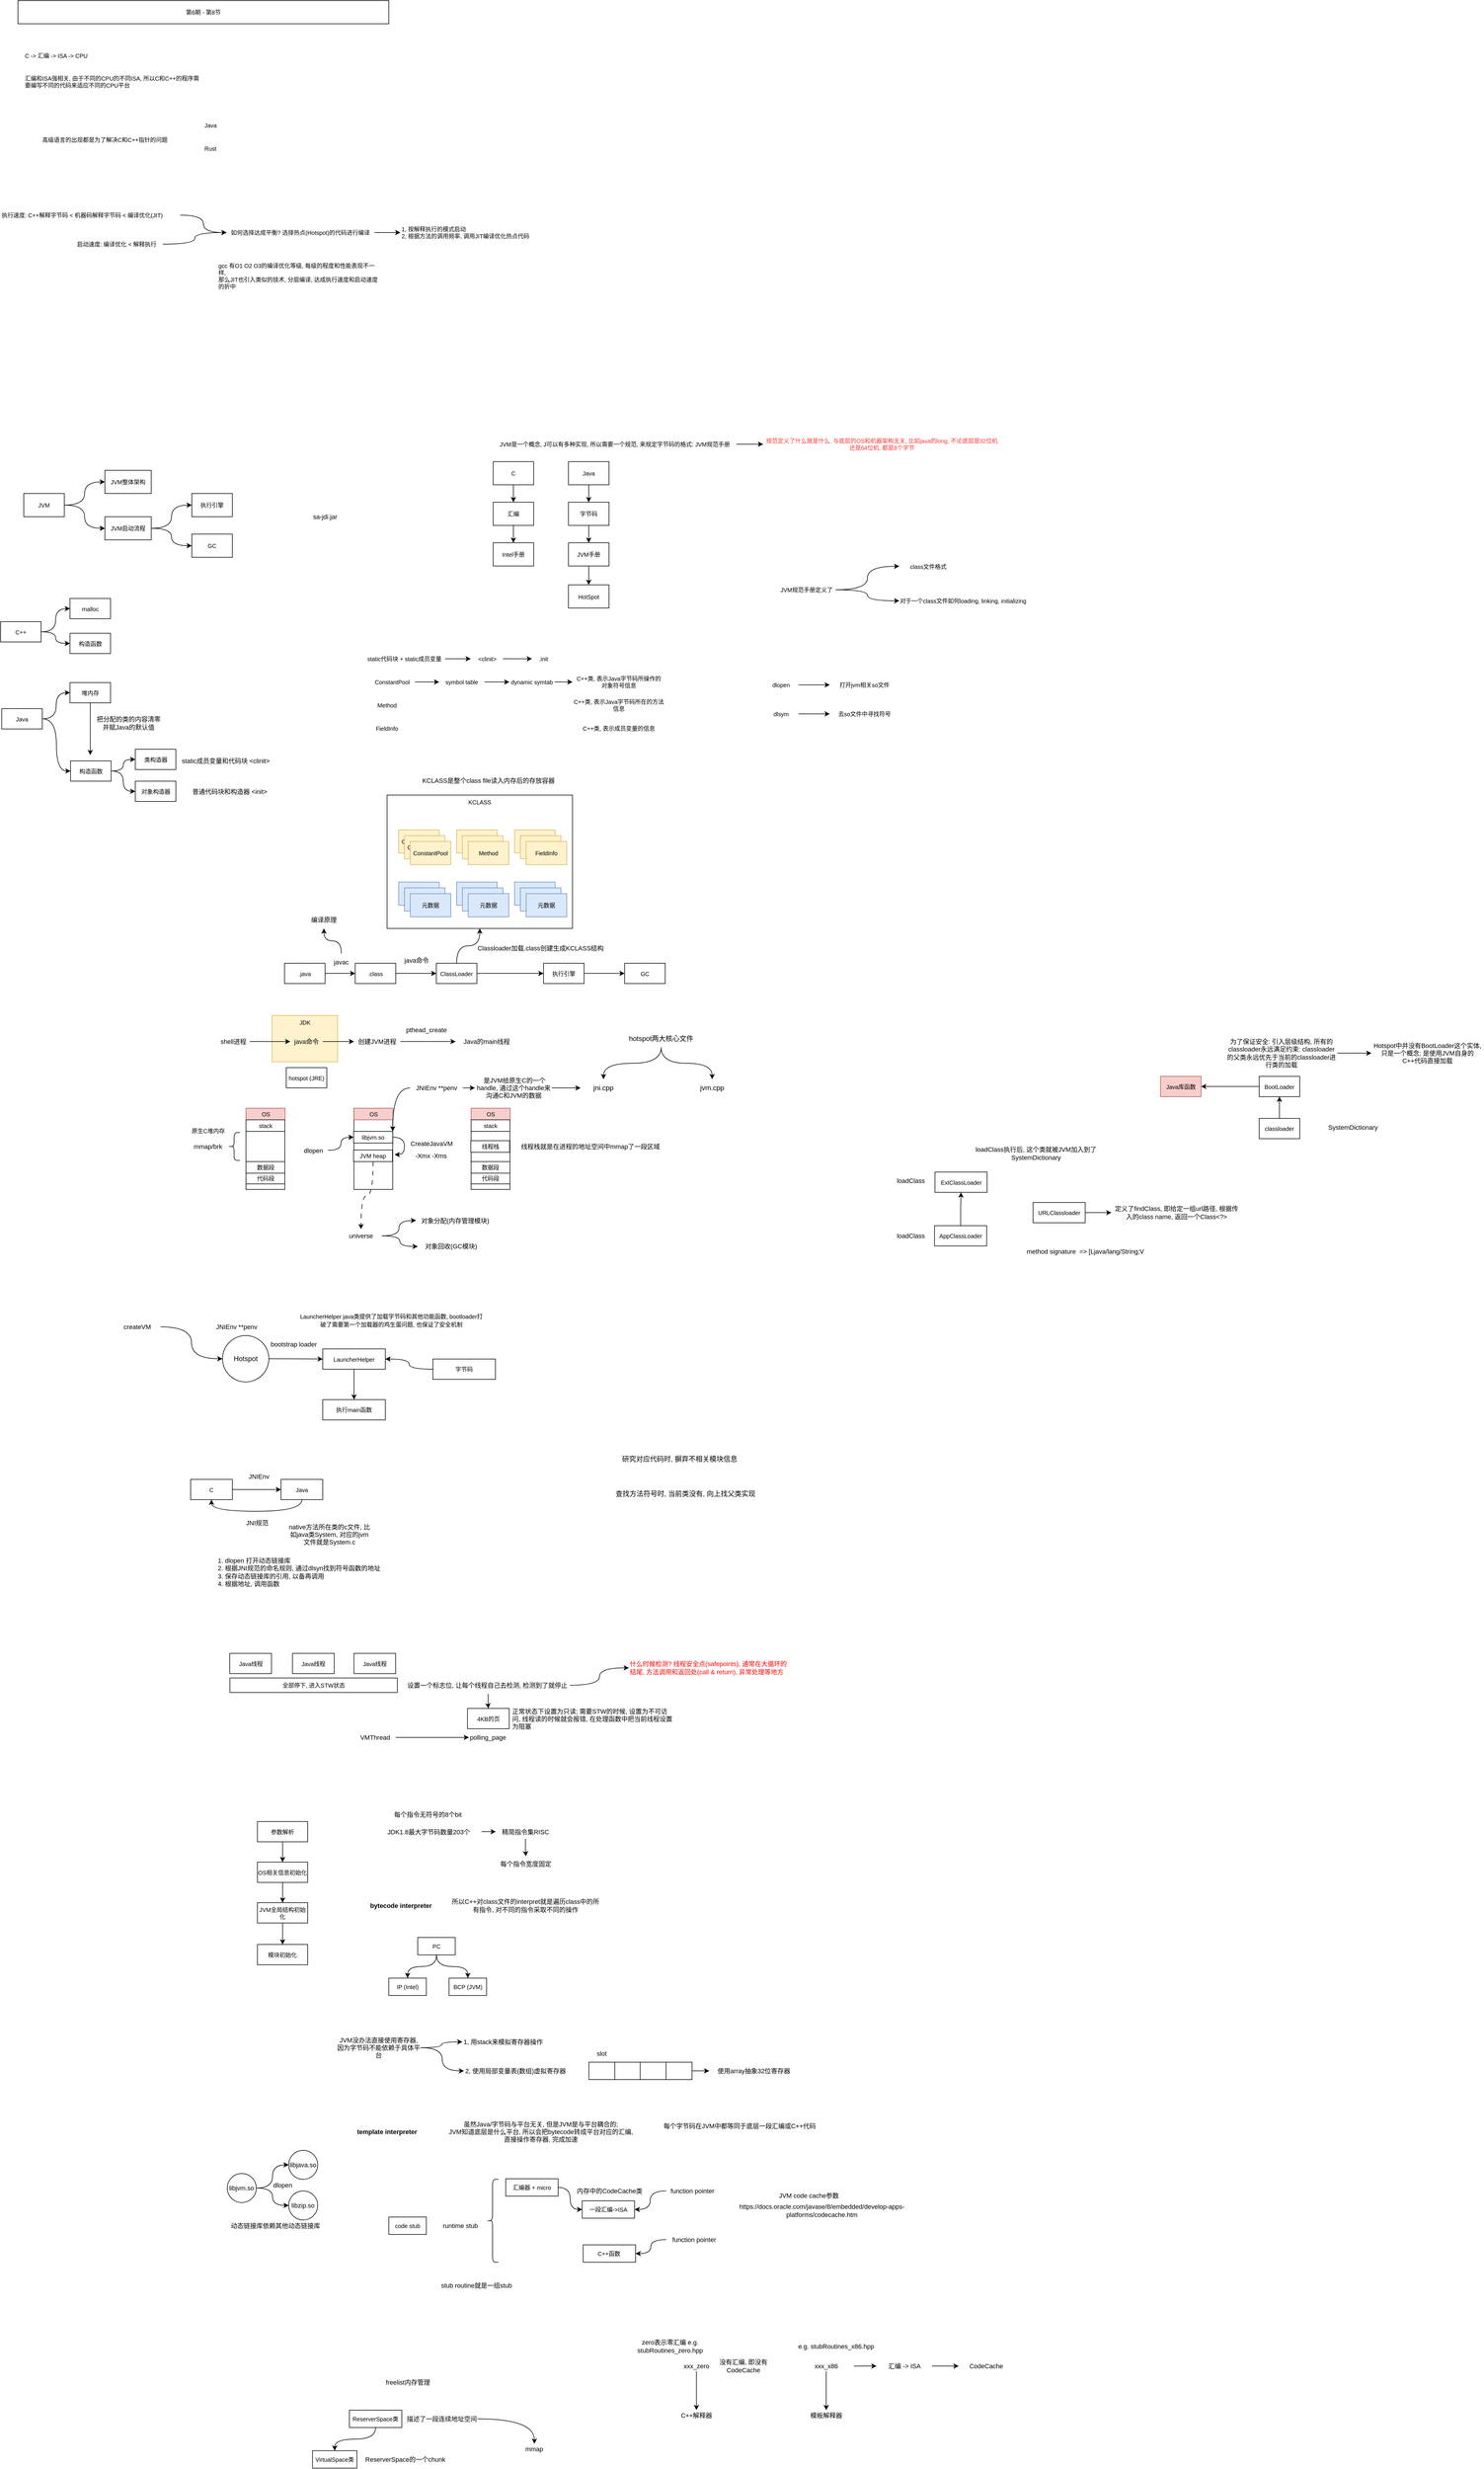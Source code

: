 <mxfile version="21.7.5" type="github">
  <diagram name="第 1 页" id="IPRoEMp-fuJRhj8DFN1m">
    <mxGraphModel dx="1434" dy="765" grid="1" gridSize="10" guides="1" tooltips="1" connect="1" arrows="1" fold="1" page="1" pageScale="1" pageWidth="827" pageHeight="1169" math="0" shadow="0">
      <root>
        <mxCell id="0" />
        <mxCell id="1" parent="0" />
        <mxCell id="ZQSZpk1MqrzrfTvxaXEu-75" value="JDK" style="rounded=0;whiteSpace=wrap;html=1;fontSize=10;verticalAlign=top;fillColor=#fff2cc;strokeColor=#d6b656;" parent="1" vertex="1">
          <mxGeometry x="508.5" y="1870" width="113" height="80" as="geometry" />
        </mxCell>
        <mxCell id="ld9Qwx5qpbUsMiMYAhv9-1" value="汇编和ISA强相关, 由于不同的CPU的不同ISA, 所以C和C++的程序需要编写不同的代码来适应不同的CPU平台" style="text;html=1;strokeColor=none;fillColor=none;align=left;verticalAlign=middle;whiteSpace=wrap;rounded=0;fontSize=10;" parent="1" vertex="1">
          <mxGeometry x="80" y="240" width="310" height="40" as="geometry" />
        </mxCell>
        <mxCell id="ld9Qwx5qpbUsMiMYAhv9-2" value="高级语言的出现都是为了解决C和C++指针的问题" style="text;html=1;strokeColor=none;fillColor=none;align=left;verticalAlign=middle;whiteSpace=wrap;rounded=0;fontSize=10;" parent="1" vertex="1">
          <mxGeometry x="110" y="340" width="230" height="40" as="geometry" />
        </mxCell>
        <mxCell id="ld9Qwx5qpbUsMiMYAhv9-3" value="Java" style="text;html=1;strokeColor=none;fillColor=none;align=left;verticalAlign=middle;whiteSpace=wrap;rounded=0;fontSize=10;" parent="1" vertex="1">
          <mxGeometry x="390" y="320" width="70" height="30" as="geometry" />
        </mxCell>
        <mxCell id="ld9Qwx5qpbUsMiMYAhv9-4" value="Rust" style="text;html=1;strokeColor=none;fillColor=none;align=left;verticalAlign=middle;whiteSpace=wrap;rounded=0;fontSize=10;" parent="1" vertex="1">
          <mxGeometry x="390" y="360" width="70" height="30" as="geometry" />
        </mxCell>
        <mxCell id="ld9Qwx5qpbUsMiMYAhv9-5" value="第6期 - 第8节" style="rounded=0;whiteSpace=wrap;html=1;fontSize=10;" parent="1" vertex="1">
          <mxGeometry x="70" y="120" width="640" height="40" as="geometry" />
        </mxCell>
        <mxCell id="gsRuYBzsou2JwsS9meuW-6" style="edgeStyle=orthogonalEdgeStyle;rounded=0;orthogonalLoop=1;jettySize=auto;html=1;curved=1;" parent="1" source="ld9Qwx5qpbUsMiMYAhv9-6" target="ld9Qwx5qpbUsMiMYAhv9-19" edge="1">
          <mxGeometry relative="1" as="geometry" />
        </mxCell>
        <mxCell id="ld9Qwx5qpbUsMiMYAhv9-6" value="执行速度: C++解释字节码 &amp;lt; 机器码解释字节码 &amp;lt; 编译优化(JIT)" style="text;html=1;strokeColor=none;fillColor=none;align=left;verticalAlign=middle;whiteSpace=wrap;rounded=0;fontSize=10;" parent="1" vertex="1">
          <mxGeometry x="40" y="470" width="310" height="40" as="geometry" />
        </mxCell>
        <mxCell id="gsRuYBzsou2JwsS9meuW-7" style="edgeStyle=orthogonalEdgeStyle;rounded=0;orthogonalLoop=1;jettySize=auto;html=1;curved=1;" parent="1" source="ld9Qwx5qpbUsMiMYAhv9-16" target="ld9Qwx5qpbUsMiMYAhv9-19" edge="1">
          <mxGeometry relative="1" as="geometry" />
        </mxCell>
        <mxCell id="ld9Qwx5qpbUsMiMYAhv9-16" value="启动速度: 编译优化 &amp;lt; 解释执行" style="text;html=1;strokeColor=none;fillColor=none;align=left;verticalAlign=middle;whiteSpace=wrap;rounded=0;fontSize=10;" parent="1" vertex="1">
          <mxGeometry x="170" y="520" width="150" height="40" as="geometry" />
        </mxCell>
        <mxCell id="gsRuYBzsou2JwsS9meuW-8" style="edgeStyle=orthogonalEdgeStyle;shape=connector;curved=1;rounded=0;orthogonalLoop=1;jettySize=auto;html=1;labelBackgroundColor=default;strokeColor=default;fontFamily=Helvetica;fontSize=11;fontColor=default;endArrow=classic;" parent="1" source="ld9Qwx5qpbUsMiMYAhv9-19" target="ld9Qwx5qpbUsMiMYAhv9-20" edge="1">
          <mxGeometry relative="1" as="geometry" />
        </mxCell>
        <mxCell id="ld9Qwx5qpbUsMiMYAhv9-19" value="如何选择达成平衡? 选择热点(Hotspot)的代码进行编译" style="text;html=1;strokeColor=none;fillColor=none;align=center;verticalAlign=middle;whiteSpace=wrap;rounded=0;fontSize=10;" parent="1" vertex="1">
          <mxGeometry x="430" y="500" width="255" height="40" as="geometry" />
        </mxCell>
        <mxCell id="ld9Qwx5qpbUsMiMYAhv9-20" value="1, 按解释执行的模式启动&lt;br style=&quot;font-size: 10px;&quot;&gt;2, 根据方法的调用频率, 调用JIT编译优化热点代码" style="text;html=1;strokeColor=none;fillColor=none;align=left;verticalAlign=middle;whiteSpace=wrap;rounded=0;fontSize=10;" parent="1" vertex="1">
          <mxGeometry x="730" y="500" width="244.5" height="40" as="geometry" />
        </mxCell>
        <mxCell id="ld9Qwx5qpbUsMiMYAhv9-21" value="gcc 有O1 O2 O3的编译优化等级, 每级的程度和性能表现不一样,&lt;br style=&quot;font-size: 10px;&quot;&gt;那么JIT也引入类似的技术, 分层编译, 达成执行速度和启动速度的折中" style="text;html=1;strokeColor=none;fillColor=none;align=left;verticalAlign=middle;whiteSpace=wrap;rounded=0;fontSize=10;" parent="1" vertex="1">
          <mxGeometry x="414" y="560" width="280" height="70" as="geometry" />
        </mxCell>
        <mxCell id="ld9Qwx5qpbUsMiMYAhv9-45" style="edgeStyle=orthogonalEdgeStyle;rounded=0;orthogonalLoop=1;jettySize=auto;html=1;fontSize=10;" parent="1" source="ld9Qwx5qpbUsMiMYAhv9-22" target="ld9Qwx5qpbUsMiMYAhv9-44" edge="1">
          <mxGeometry relative="1" as="geometry" />
        </mxCell>
        <mxCell id="ld9Qwx5qpbUsMiMYAhv9-22" value="JVM是一个概念, J可以有多种实现, 所以需要一个规范, 来规定字节码的格式: JVM规范手册" style="text;html=1;strokeColor=none;fillColor=none;align=center;verticalAlign=middle;whiteSpace=wrap;rounded=0;fontSize=10;" parent="1" vertex="1">
          <mxGeometry x="890" y="860" width="420" height="50" as="geometry" />
        </mxCell>
        <mxCell id="ld9Qwx5qpbUsMiMYAhv9-28" style="edgeStyle=orthogonalEdgeStyle;rounded=0;orthogonalLoop=1;jettySize=auto;html=1;fontSize=10;" parent="1" source="ld9Qwx5qpbUsMiMYAhv9-24" target="ld9Qwx5qpbUsMiMYAhv9-25" edge="1">
          <mxGeometry relative="1" as="geometry" />
        </mxCell>
        <mxCell id="ld9Qwx5qpbUsMiMYAhv9-24" value="C" style="rounded=0;whiteSpace=wrap;html=1;fontSize=10;" parent="1" vertex="1">
          <mxGeometry x="890" y="915" width="70" height="40" as="geometry" />
        </mxCell>
        <mxCell id="ld9Qwx5qpbUsMiMYAhv9-29" style="edgeStyle=orthogonalEdgeStyle;rounded=0;orthogonalLoop=1;jettySize=auto;html=1;fontSize=10;" parent="1" source="ld9Qwx5qpbUsMiMYAhv9-25" target="ld9Qwx5qpbUsMiMYAhv9-26" edge="1">
          <mxGeometry relative="1" as="geometry" />
        </mxCell>
        <mxCell id="ld9Qwx5qpbUsMiMYAhv9-25" value="汇编" style="rounded=0;whiteSpace=wrap;html=1;fontSize=10;" parent="1" vertex="1">
          <mxGeometry x="890" y="985" width="70" height="40" as="geometry" />
        </mxCell>
        <mxCell id="ld9Qwx5qpbUsMiMYAhv9-26" value="Intel手册" style="rounded=0;whiteSpace=wrap;html=1;fontSize=10;" parent="1" vertex="1">
          <mxGeometry x="890" y="1055" width="70" height="40" as="geometry" />
        </mxCell>
        <mxCell id="ld9Qwx5qpbUsMiMYAhv9-30" style="edgeStyle=orthogonalEdgeStyle;rounded=0;orthogonalLoop=1;jettySize=auto;html=1;fontSize=10;" parent="1" source="ld9Qwx5qpbUsMiMYAhv9-31" target="ld9Qwx5qpbUsMiMYAhv9-33" edge="1">
          <mxGeometry relative="1" as="geometry" />
        </mxCell>
        <mxCell id="ld9Qwx5qpbUsMiMYAhv9-31" value="Java" style="rounded=0;whiteSpace=wrap;html=1;fontSize=10;" parent="1" vertex="1">
          <mxGeometry x="1020" y="915" width="70" height="40" as="geometry" />
        </mxCell>
        <mxCell id="ld9Qwx5qpbUsMiMYAhv9-32" style="edgeStyle=orthogonalEdgeStyle;rounded=0;orthogonalLoop=1;jettySize=auto;html=1;fontSize=10;" parent="1" source="ld9Qwx5qpbUsMiMYAhv9-33" target="ld9Qwx5qpbUsMiMYAhv9-34" edge="1">
          <mxGeometry relative="1" as="geometry" />
        </mxCell>
        <mxCell id="ld9Qwx5qpbUsMiMYAhv9-33" value="字节码" style="rounded=0;whiteSpace=wrap;html=1;fontSize=10;" parent="1" vertex="1">
          <mxGeometry x="1020" y="985" width="70" height="40" as="geometry" />
        </mxCell>
        <mxCell id="gsRuYBzsou2JwsS9meuW-10" value="" style="edgeStyle=orthogonalEdgeStyle;shape=connector;curved=1;rounded=0;orthogonalLoop=1;jettySize=auto;html=1;labelBackgroundColor=default;strokeColor=default;fontFamily=Helvetica;fontSize=11;fontColor=default;endArrow=classic;" parent="1" source="ld9Qwx5qpbUsMiMYAhv9-34" target="gsRuYBzsou2JwsS9meuW-9" edge="1">
          <mxGeometry relative="1" as="geometry" />
        </mxCell>
        <mxCell id="ld9Qwx5qpbUsMiMYAhv9-34" value="JVM手册" style="rounded=0;whiteSpace=wrap;html=1;fontSize=10;" parent="1" vertex="1">
          <mxGeometry x="1020" y="1055" width="70" height="40" as="geometry" />
        </mxCell>
        <mxCell id="ld9Qwx5qpbUsMiMYAhv9-38" style="edgeStyle=orthogonalEdgeStyle;rounded=0;orthogonalLoop=1;jettySize=auto;html=1;entryX=0;entryY=0.5;entryDx=0;entryDy=0;curved=1;fontSize=10;" parent="1" source="ld9Qwx5qpbUsMiMYAhv9-35" target="ld9Qwx5qpbUsMiMYAhv9-36" edge="1">
          <mxGeometry relative="1" as="geometry" />
        </mxCell>
        <mxCell id="ld9Qwx5qpbUsMiMYAhv9-39" style="edgeStyle=orthogonalEdgeStyle;rounded=0;orthogonalLoop=1;jettySize=auto;html=1;entryX=0;entryY=0.5;entryDx=0;entryDy=0;curved=1;fontSize=10;" parent="1" source="ld9Qwx5qpbUsMiMYAhv9-35" target="ld9Qwx5qpbUsMiMYAhv9-37" edge="1">
          <mxGeometry relative="1" as="geometry" />
        </mxCell>
        <mxCell id="ld9Qwx5qpbUsMiMYAhv9-35" value="JVM启动流程" style="rounded=0;whiteSpace=wrap;html=1;fontSize=10;" parent="1" vertex="1">
          <mxGeometry x="220" y="1010" width="80" height="40" as="geometry" />
        </mxCell>
        <mxCell id="ld9Qwx5qpbUsMiMYAhv9-36" value="执行引擎" style="rounded=0;whiteSpace=wrap;html=1;fontSize=10;" parent="1" vertex="1">
          <mxGeometry x="370" y="970" width="70" height="40" as="geometry" />
        </mxCell>
        <mxCell id="ld9Qwx5qpbUsMiMYAhv9-37" value="GC" style="rounded=0;whiteSpace=wrap;html=1;fontSize=10;" parent="1" vertex="1">
          <mxGeometry x="370" y="1040" width="70" height="40" as="geometry" />
        </mxCell>
        <mxCell id="ld9Qwx5qpbUsMiMYAhv9-42" value="" style="edgeStyle=orthogonalEdgeStyle;rounded=0;orthogonalLoop=1;jettySize=auto;html=1;curved=1;fontSize=10;" parent="1" source="ld9Qwx5qpbUsMiMYAhv9-40" target="ld9Qwx5qpbUsMiMYAhv9-41" edge="1">
          <mxGeometry relative="1" as="geometry" />
        </mxCell>
        <mxCell id="ld9Qwx5qpbUsMiMYAhv9-43" style="edgeStyle=orthogonalEdgeStyle;rounded=0;orthogonalLoop=1;jettySize=auto;html=1;entryX=0;entryY=0.5;entryDx=0;entryDy=0;curved=1;fontSize=10;" parent="1" source="ld9Qwx5qpbUsMiMYAhv9-40" target="ld9Qwx5qpbUsMiMYAhv9-35" edge="1">
          <mxGeometry relative="1" as="geometry" />
        </mxCell>
        <mxCell id="ld9Qwx5qpbUsMiMYAhv9-40" value="JVM" style="rounded=0;whiteSpace=wrap;html=1;fontSize=10;" parent="1" vertex="1">
          <mxGeometry x="80" y="970" width="70" height="40" as="geometry" />
        </mxCell>
        <mxCell id="ld9Qwx5qpbUsMiMYAhv9-41" value="JVM整体架构" style="rounded=0;whiteSpace=wrap;html=1;fontSize=10;" parent="1" vertex="1">
          <mxGeometry x="220" y="930" width="80" height="40" as="geometry" />
        </mxCell>
        <mxCell id="ld9Qwx5qpbUsMiMYAhv9-44" value="规范定义了什么就是什么, 与底层的OS和机器架构无关, 比如java的long, 不论底层是32位机还是64位机, 都是8个字节" style="text;html=1;strokeColor=none;fillColor=none;align=center;verticalAlign=middle;whiteSpace=wrap;rounded=0;fontSize=10;fontColor=#FF3333;" parent="1" vertex="1">
          <mxGeometry x="1356" y="860" width="410" height="50" as="geometry" />
        </mxCell>
        <mxCell id="gsRuYBzsou2JwsS9meuW-1" value="C -&amp;gt; 汇编 -&amp;gt; ISA -&amp;gt; CPU" style="text;html=1;strokeColor=none;fillColor=none;align=left;verticalAlign=middle;whiteSpace=wrap;rounded=0;fontSize=10;" parent="1" vertex="1">
          <mxGeometry x="80" y="200" width="120" height="30" as="geometry" />
        </mxCell>
        <mxCell id="gsRuYBzsou2JwsS9meuW-9" value="HotSpot" style="rounded=0;whiteSpace=wrap;html=1;fontSize=10;" parent="1" vertex="1">
          <mxGeometry x="1020" y="1127.5" width="70" height="40" as="geometry" />
        </mxCell>
        <mxCell id="gsRuYBzsou2JwsS9meuW-11" value="KCLASS" style="rounded=0;whiteSpace=wrap;html=1;fontSize=10;verticalAlign=top;" parent="1" vertex="1">
          <mxGeometry x="707" y="1490" width="320" height="230" as="geometry" />
        </mxCell>
        <mxCell id="gsRuYBzsou2JwsS9meuW-13" value="ConstantPool" style="rounded=0;whiteSpace=wrap;html=1;fontSize=10;fillColor=#fff2cc;strokeColor=#d6b656;" parent="1" vertex="1">
          <mxGeometry x="727" y="1550" width="70" height="40" as="geometry" />
        </mxCell>
        <mxCell id="gsRuYBzsou2JwsS9meuW-14" value="Method" style="rounded=0;whiteSpace=wrap;html=1;fontSize=10;fillColor=#fff2cc;strokeColor=#d6b656;" parent="1" vertex="1">
          <mxGeometry x="827" y="1550" width="70" height="40" as="geometry" />
        </mxCell>
        <mxCell id="gsRuYBzsou2JwsS9meuW-15" value="FieldInfo" style="rounded=0;whiteSpace=wrap;html=1;fontSize=10;fillColor=#fff2cc;strokeColor=#d6b656;" parent="1" vertex="1">
          <mxGeometry x="927" y="1550" width="70" height="40" as="geometry" />
        </mxCell>
        <mxCell id="gsRuYBzsou2JwsS9meuW-17" value="sa-jdi.jar" style="text;html=1;strokeColor=none;fillColor=none;align=center;verticalAlign=middle;whiteSpace=wrap;rounded=0;fontSize=11;fontFamily=Helvetica;fontColor=default;" parent="1" vertex="1">
          <mxGeometry x="570" y="995" width="60" height="30" as="geometry" />
        </mxCell>
        <mxCell id="ZQSZpk1MqrzrfTvxaXEu-4" style="edgeStyle=orthogonalEdgeStyle;rounded=0;orthogonalLoop=1;jettySize=auto;html=1;entryX=0;entryY=0.5;entryDx=0;entryDy=0;curved=1;" parent="1" source="ZQSZpk1MqrzrfTvxaXEu-1" target="ZQSZpk1MqrzrfTvxaXEu-2" edge="1">
          <mxGeometry relative="1" as="geometry" />
        </mxCell>
        <mxCell id="ZQSZpk1MqrzrfTvxaXEu-5" style="edgeStyle=orthogonalEdgeStyle;shape=connector;curved=1;rounded=0;orthogonalLoop=1;jettySize=auto;html=1;labelBackgroundColor=default;strokeColor=default;fontFamily=Helvetica;fontSize=11;fontColor=default;endArrow=classic;" parent="1" source="ZQSZpk1MqrzrfTvxaXEu-1" target="ZQSZpk1MqrzrfTvxaXEu-3" edge="1">
          <mxGeometry relative="1" as="geometry" />
        </mxCell>
        <mxCell id="ZQSZpk1MqrzrfTvxaXEu-1" value="JVM规范手册定义了" style="text;html=1;strokeColor=none;fillColor=none;align=center;verticalAlign=middle;whiteSpace=wrap;rounded=0;fontSize=10;" parent="1" vertex="1">
          <mxGeometry x="1381" y="1121" width="100" height="30" as="geometry" />
        </mxCell>
        <mxCell id="ZQSZpk1MqrzrfTvxaXEu-2" value="class文件格式" style="text;html=1;strokeColor=none;fillColor=none;align=center;verticalAlign=middle;whiteSpace=wrap;rounded=0;fontSize=10;" parent="1" vertex="1">
          <mxGeometry x="1591" y="1080" width="100" height="31" as="geometry" />
        </mxCell>
        <mxCell id="ZQSZpk1MqrzrfTvxaXEu-3" value="对于一个class文件如何loading, linking, initializing" style="text;html=1;strokeColor=none;fillColor=none;align=center;verticalAlign=middle;whiteSpace=wrap;rounded=0;fontSize=10;" parent="1" vertex="1">
          <mxGeometry x="1591" y="1140" width="220" height="30" as="geometry" />
        </mxCell>
        <mxCell id="ZQSZpk1MqrzrfTvxaXEu-14" style="edgeStyle=orthogonalEdgeStyle;shape=connector;curved=1;rounded=0;orthogonalLoop=1;jettySize=auto;html=1;labelBackgroundColor=default;strokeColor=default;fontFamily=Helvetica;fontSize=11;fontColor=default;endArrow=classic;" parent="1" source="ZQSZpk1MqrzrfTvxaXEu-7" target="ZQSZpk1MqrzrfTvxaXEu-8" edge="1">
          <mxGeometry relative="1" as="geometry" />
        </mxCell>
        <mxCell id="ZQSZpk1MqrzrfTvxaXEu-7" value="&amp;lt;clinit&amp;gt;" style="text;html=1;strokeColor=none;fillColor=none;align=center;verticalAlign=middle;whiteSpace=wrap;rounded=0;fontSize=10;" parent="1" vertex="1">
          <mxGeometry x="851.5" y="1240" width="55.5" height="30" as="geometry" />
        </mxCell>
        <mxCell id="ZQSZpk1MqrzrfTvxaXEu-8" value=".init" style="text;html=1;strokeColor=none;fillColor=none;align=center;verticalAlign=middle;whiteSpace=wrap;rounded=0;fontSize=10;" parent="1" vertex="1">
          <mxGeometry x="957" y="1240" width="40" height="30" as="geometry" />
        </mxCell>
        <mxCell id="ZQSZpk1MqrzrfTvxaXEu-13" value="" style="edgeStyle=orthogonalEdgeStyle;shape=connector;curved=1;rounded=0;orthogonalLoop=1;jettySize=auto;html=1;labelBackgroundColor=default;strokeColor=default;fontFamily=Helvetica;fontSize=11;fontColor=default;endArrow=classic;" parent="1" source="ZQSZpk1MqrzrfTvxaXEu-9" target="ZQSZpk1MqrzrfTvxaXEu-7" edge="1">
          <mxGeometry relative="1" as="geometry" />
        </mxCell>
        <mxCell id="ZQSZpk1MqrzrfTvxaXEu-9" value="static代码块 + static成员变量" style="text;html=1;strokeColor=none;fillColor=none;align=center;verticalAlign=middle;whiteSpace=wrap;rounded=0;fontSize=10;" parent="1" vertex="1">
          <mxGeometry x="667" y="1240" width="140" height="30" as="geometry" />
        </mxCell>
        <mxCell id="ZQSZpk1MqrzrfTvxaXEu-17" value="" style="edgeStyle=orthogonalEdgeStyle;shape=connector;curved=1;rounded=0;orthogonalLoop=1;jettySize=auto;html=1;labelBackgroundColor=default;strokeColor=default;fontFamily=Helvetica;fontSize=11;fontColor=default;endArrow=classic;" parent="1" source="ZQSZpk1MqrzrfTvxaXEu-12" target="ZQSZpk1MqrzrfTvxaXEu-15" edge="1">
          <mxGeometry relative="1" as="geometry" />
        </mxCell>
        <mxCell id="ZQSZpk1MqrzrfTvxaXEu-12" value="ConstantPool" style="text;html=1;strokeColor=none;fillColor=none;align=center;verticalAlign=middle;whiteSpace=wrap;rounded=0;fontSize=10;" parent="1" vertex="1">
          <mxGeometry x="677" y="1280" width="78" height="30" as="geometry" />
        </mxCell>
        <mxCell id="ZQSZpk1MqrzrfTvxaXEu-18" value="" style="edgeStyle=orthogonalEdgeStyle;shape=connector;curved=1;rounded=0;orthogonalLoop=1;jettySize=auto;html=1;labelBackgroundColor=default;strokeColor=default;fontFamily=Helvetica;fontSize=11;fontColor=default;endArrow=classic;" parent="1" source="ZQSZpk1MqrzrfTvxaXEu-15" target="ZQSZpk1MqrzrfTvxaXEu-16" edge="1">
          <mxGeometry relative="1" as="geometry" />
        </mxCell>
        <mxCell id="ZQSZpk1MqrzrfTvxaXEu-15" value="symbol table" style="text;html=1;strokeColor=none;fillColor=none;align=center;verticalAlign=middle;whiteSpace=wrap;rounded=0;fontSize=10;" parent="1" vertex="1">
          <mxGeometry x="797" y="1280" width="78" height="30" as="geometry" />
        </mxCell>
        <mxCell id="ZQSZpk1MqrzrfTvxaXEu-31" style="edgeStyle=orthogonalEdgeStyle;shape=connector;curved=1;rounded=0;orthogonalLoop=1;jettySize=auto;html=1;labelBackgroundColor=default;strokeColor=default;fontFamily=Helvetica;fontSize=11;fontColor=default;endArrow=classic;" parent="1" source="ZQSZpk1MqrzrfTvxaXEu-16" target="ZQSZpk1MqrzrfTvxaXEu-30" edge="1">
          <mxGeometry relative="1" as="geometry" />
        </mxCell>
        <mxCell id="ZQSZpk1MqrzrfTvxaXEu-16" value="dynamic symtab" style="text;html=1;strokeColor=none;fillColor=none;align=center;verticalAlign=middle;whiteSpace=wrap;rounded=0;fontSize=10;" parent="1" vertex="1">
          <mxGeometry x="918" y="1280" width="78" height="30" as="geometry" />
        </mxCell>
        <mxCell id="ZQSZpk1MqrzrfTvxaXEu-24" style="edgeStyle=orthogonalEdgeStyle;shape=connector;curved=1;rounded=0;orthogonalLoop=1;jettySize=auto;html=1;labelBackgroundColor=default;strokeColor=default;fontFamily=Helvetica;fontSize=11;fontColor=default;endArrow=classic;" parent="1" source="ZQSZpk1MqrzrfTvxaXEu-19" target="ZQSZpk1MqrzrfTvxaXEu-21" edge="1">
          <mxGeometry relative="1" as="geometry" />
        </mxCell>
        <mxCell id="ZQSZpk1MqrzrfTvxaXEu-19" value="dlopen" style="text;html=1;strokeColor=none;fillColor=none;align=center;verticalAlign=middle;whiteSpace=wrap;rounded=0;fontSize=10;" parent="1" vertex="1">
          <mxGeometry x="1357" y="1285" width="60" height="30" as="geometry" />
        </mxCell>
        <mxCell id="ZQSZpk1MqrzrfTvxaXEu-25" style="edgeStyle=orthogonalEdgeStyle;shape=connector;curved=1;rounded=0;orthogonalLoop=1;jettySize=auto;html=1;labelBackgroundColor=default;strokeColor=default;fontFamily=Helvetica;fontSize=11;fontColor=default;endArrow=classic;" parent="1" source="ZQSZpk1MqrzrfTvxaXEu-20" target="ZQSZpk1MqrzrfTvxaXEu-22" edge="1">
          <mxGeometry relative="1" as="geometry" />
        </mxCell>
        <mxCell id="ZQSZpk1MqrzrfTvxaXEu-20" value="dlsym" style="text;html=1;strokeColor=none;fillColor=none;align=center;verticalAlign=middle;whiteSpace=wrap;rounded=0;fontSize=10;" parent="1" vertex="1">
          <mxGeometry x="1357" y="1335" width="60" height="30" as="geometry" />
        </mxCell>
        <mxCell id="ZQSZpk1MqrzrfTvxaXEu-21" value="打开jvm相关so文件" style="text;html=1;strokeColor=none;fillColor=none;align=center;verticalAlign=middle;whiteSpace=wrap;rounded=0;fontSize=10;" parent="1" vertex="1">
          <mxGeometry x="1471" y="1285" width="120" height="30" as="geometry" />
        </mxCell>
        <mxCell id="ZQSZpk1MqrzrfTvxaXEu-22" value="去so文件中寻找符号" style="text;html=1;strokeColor=none;fillColor=none;align=center;verticalAlign=middle;whiteSpace=wrap;rounded=0;fontSize=10;" parent="1" vertex="1">
          <mxGeometry x="1471" y="1335" width="120" height="30" as="geometry" />
        </mxCell>
        <mxCell id="ZQSZpk1MqrzrfTvxaXEu-26" value="KCLASS是整个class file读入内存后的存放容器" style="text;html=1;strokeColor=none;fillColor=none;align=center;verticalAlign=middle;whiteSpace=wrap;rounded=0;fontSize=11;fontFamily=Helvetica;fontColor=default;" parent="1" vertex="1">
          <mxGeometry x="757" y="1450" width="250" height="30" as="geometry" />
        </mxCell>
        <mxCell id="ZQSZpk1MqrzrfTvxaXEu-27" value="Method" style="text;html=1;strokeColor=none;fillColor=none;align=center;verticalAlign=middle;whiteSpace=wrap;rounded=0;fontSize=10;" parent="1" vertex="1">
          <mxGeometry x="677" y="1320" width="60" height="30" as="geometry" />
        </mxCell>
        <mxCell id="ZQSZpk1MqrzrfTvxaXEu-29" value="FieldInfo" style="text;html=1;strokeColor=none;fillColor=none;align=center;verticalAlign=middle;whiteSpace=wrap;rounded=0;fontSize=10;" parent="1" vertex="1">
          <mxGeometry x="677" y="1360" width="60" height="30" as="geometry" />
        </mxCell>
        <mxCell id="ZQSZpk1MqrzrfTvxaXEu-30" value="C++类, 表示Java字节码所操作的 对象符号信息" style="text;html=1;strokeColor=none;fillColor=none;align=center;verticalAlign=middle;whiteSpace=wrap;rounded=0;fontSize=10;" parent="1" vertex="1">
          <mxGeometry x="1027" y="1280" width="160" height="30" as="geometry" />
        </mxCell>
        <mxCell id="ZQSZpk1MqrzrfTvxaXEu-32" value="C++类, 表示Java字节码所在的方法信息" style="text;html=1;strokeColor=none;fillColor=none;align=center;verticalAlign=middle;whiteSpace=wrap;rounded=0;fontSize=10;" parent="1" vertex="1">
          <mxGeometry x="1027" y="1320" width="160" height="30" as="geometry" />
        </mxCell>
        <mxCell id="ZQSZpk1MqrzrfTvxaXEu-33" value="C++类, 表示成员变量的信息" style="text;html=1;strokeColor=none;fillColor=none;align=center;verticalAlign=middle;whiteSpace=wrap;rounded=0;fontSize=10;" parent="1" vertex="1">
          <mxGeometry x="1027" y="1365" width="160" height="20" as="geometry" />
        </mxCell>
        <mxCell id="ZQSZpk1MqrzrfTvxaXEu-34" value="ConstantPool" style="rounded=0;whiteSpace=wrap;html=1;fontSize=10;fillColor=#fff2cc;strokeColor=#d6b656;" parent="1" vertex="1">
          <mxGeometry x="737" y="1560" width="70" height="40" as="geometry" />
        </mxCell>
        <mxCell id="ZQSZpk1MqrzrfTvxaXEu-35" value="ConstantPool" style="rounded=0;whiteSpace=wrap;html=1;fontSize=10;fillColor=#fff2cc;strokeColor=#d6b656;" parent="1" vertex="1">
          <mxGeometry x="747" y="1570" width="70" height="40" as="geometry" />
        </mxCell>
        <mxCell id="ZQSZpk1MqrzrfTvxaXEu-36" value="Method" style="rounded=0;whiteSpace=wrap;html=1;fontSize=10;fillColor=#fff2cc;strokeColor=#d6b656;" parent="1" vertex="1">
          <mxGeometry x="837" y="1560" width="70" height="40" as="geometry" />
        </mxCell>
        <mxCell id="ZQSZpk1MqrzrfTvxaXEu-37" value="Method" style="rounded=0;whiteSpace=wrap;html=1;fontSize=10;fillColor=#fff2cc;strokeColor=#d6b656;" parent="1" vertex="1">
          <mxGeometry x="847" y="1570" width="70" height="40" as="geometry" />
        </mxCell>
        <mxCell id="ZQSZpk1MqrzrfTvxaXEu-38" value="FieldInfo" style="rounded=0;whiteSpace=wrap;html=1;fontSize=10;fillColor=#fff2cc;strokeColor=#d6b656;" parent="1" vertex="1">
          <mxGeometry x="937" y="1560" width="70" height="40" as="geometry" />
        </mxCell>
        <mxCell id="ZQSZpk1MqrzrfTvxaXEu-39" value="FieldInfo" style="rounded=0;whiteSpace=wrap;html=1;fontSize=10;fillColor=#fff2cc;strokeColor=#d6b656;" parent="1" vertex="1">
          <mxGeometry x="947" y="1570" width="70" height="40" as="geometry" />
        </mxCell>
        <mxCell id="ZQSZpk1MqrzrfTvxaXEu-61" style="edgeStyle=orthogonalEdgeStyle;shape=connector;curved=1;rounded=0;orthogonalLoop=1;jettySize=auto;html=1;entryX=0.5;entryY=1;entryDx=0;entryDy=0;labelBackgroundColor=default;strokeColor=default;fontFamily=Helvetica;fontSize=11;fontColor=default;endArrow=classic;" parent="1" source="ZQSZpk1MqrzrfTvxaXEu-40" target="gsRuYBzsou2JwsS9meuW-11" edge="1">
          <mxGeometry relative="1" as="geometry" />
        </mxCell>
        <mxCell id="ZQSZpk1MqrzrfTvxaXEu-62" style="edgeStyle=orthogonalEdgeStyle;shape=connector;curved=1;rounded=0;orthogonalLoop=1;jettySize=auto;html=1;labelBackgroundColor=default;strokeColor=default;fontFamily=Helvetica;fontSize=11;fontColor=default;endArrow=classic;" parent="1" source="ZQSZpk1MqrzrfTvxaXEu-40" target="ZQSZpk1MqrzrfTvxaXEu-42" edge="1">
          <mxGeometry relative="1" as="geometry" />
        </mxCell>
        <mxCell id="ZQSZpk1MqrzrfTvxaXEu-40" value="ClassLoader" style="rounded=0;whiteSpace=wrap;html=1;fontSize=10;" parent="1" vertex="1">
          <mxGeometry x="792" y="1780" width="70" height="35" as="geometry" />
        </mxCell>
        <mxCell id="ZQSZpk1MqrzrfTvxaXEu-41" value="GC" style="rounded=0;whiteSpace=wrap;html=1;fontSize=10;" parent="1" vertex="1">
          <mxGeometry x="1117" y="1780" width="70" height="35" as="geometry" />
        </mxCell>
        <mxCell id="ZQSZpk1MqrzrfTvxaXEu-46" style="edgeStyle=orthogonalEdgeStyle;shape=connector;curved=1;rounded=0;orthogonalLoop=1;jettySize=auto;html=1;labelBackgroundColor=default;strokeColor=default;fontFamily=Helvetica;fontSize=11;fontColor=default;endArrow=classic;" parent="1" source="ZQSZpk1MqrzrfTvxaXEu-42" target="ZQSZpk1MqrzrfTvxaXEu-41" edge="1">
          <mxGeometry relative="1" as="geometry" />
        </mxCell>
        <mxCell id="ZQSZpk1MqrzrfTvxaXEu-42" value="执行引擎" style="rounded=0;whiteSpace=wrap;html=1;fontSize=10;" parent="1" vertex="1">
          <mxGeometry x="977" y="1780" width="70" height="35" as="geometry" />
        </mxCell>
        <mxCell id="ZQSZpk1MqrzrfTvxaXEu-44" style="edgeStyle=orthogonalEdgeStyle;shape=connector;curved=1;rounded=0;orthogonalLoop=1;jettySize=auto;html=1;labelBackgroundColor=default;strokeColor=default;fontFamily=Helvetica;fontSize=11;fontColor=default;endArrow=classic;" parent="1" source="ZQSZpk1MqrzrfTvxaXEu-43" target="ZQSZpk1MqrzrfTvxaXEu-40" edge="1">
          <mxGeometry relative="1" as="geometry" />
        </mxCell>
        <mxCell id="ZQSZpk1MqrzrfTvxaXEu-43" value=".class" style="rounded=0;whiteSpace=wrap;html=1;fontSize=10;" parent="1" vertex="1">
          <mxGeometry x="652" y="1780" width="70" height="35" as="geometry" />
        </mxCell>
        <mxCell id="ZQSZpk1MqrzrfTvxaXEu-47" value="元数据" style="rounded=0;whiteSpace=wrap;html=1;fontSize=10;fillColor=#dae8fc;strokeColor=#6c8ebf;" parent="1" vertex="1">
          <mxGeometry x="727" y="1640" width="70" height="40" as="geometry" />
        </mxCell>
        <mxCell id="ZQSZpk1MqrzrfTvxaXEu-53" value="元数据" style="rounded=0;whiteSpace=wrap;html=1;fontSize=10;fillColor=#dae8fc;strokeColor=#6c8ebf;" parent="1" vertex="1">
          <mxGeometry x="827" y="1640" width="70" height="40" as="geometry" />
        </mxCell>
        <mxCell id="ZQSZpk1MqrzrfTvxaXEu-54" value="元数据" style="rounded=0;whiteSpace=wrap;html=1;fontSize=10;fillColor=#dae8fc;strokeColor=#6c8ebf;" parent="1" vertex="1">
          <mxGeometry x="927" y="1640" width="70" height="40" as="geometry" />
        </mxCell>
        <mxCell id="ZQSZpk1MqrzrfTvxaXEu-55" value="元数据" style="rounded=0;whiteSpace=wrap;html=1;fontSize=10;fillColor=#dae8fc;strokeColor=#6c8ebf;" parent="1" vertex="1">
          <mxGeometry x="937" y="1650" width="70" height="40" as="geometry" />
        </mxCell>
        <mxCell id="ZQSZpk1MqrzrfTvxaXEu-56" value="元数据" style="rounded=0;whiteSpace=wrap;html=1;fontSize=10;fillColor=#dae8fc;strokeColor=#6c8ebf;" parent="1" vertex="1">
          <mxGeometry x="947" y="1660" width="70" height="40" as="geometry" />
        </mxCell>
        <mxCell id="ZQSZpk1MqrzrfTvxaXEu-57" value="元数据" style="rounded=0;whiteSpace=wrap;html=1;fontSize=10;fillColor=#dae8fc;strokeColor=#6c8ebf;" parent="1" vertex="1">
          <mxGeometry x="837" y="1650" width="70" height="40" as="geometry" />
        </mxCell>
        <mxCell id="ZQSZpk1MqrzrfTvxaXEu-58" value="元数据" style="rounded=0;whiteSpace=wrap;html=1;fontSize=10;fillColor=#dae8fc;strokeColor=#6c8ebf;" parent="1" vertex="1">
          <mxGeometry x="847" y="1660" width="70" height="40" as="geometry" />
        </mxCell>
        <mxCell id="ZQSZpk1MqrzrfTvxaXEu-59" value="元数据" style="rounded=0;whiteSpace=wrap;html=1;fontSize=10;fillColor=#dae8fc;strokeColor=#6c8ebf;" parent="1" vertex="1">
          <mxGeometry x="737" y="1650" width="70" height="40" as="geometry" />
        </mxCell>
        <mxCell id="ZQSZpk1MqrzrfTvxaXEu-60" value="元数据" style="rounded=0;whiteSpace=wrap;html=1;fontSize=10;fillColor=#dae8fc;strokeColor=#6c8ebf;" parent="1" vertex="1">
          <mxGeometry x="747" y="1660" width="70" height="40" as="geometry" />
        </mxCell>
        <mxCell id="ZQSZpk1MqrzrfTvxaXEu-63" value="Classloader加载.class创建生成KCLASS结构" style="text;html=1;strokeColor=none;fillColor=none;align=center;verticalAlign=middle;whiteSpace=wrap;rounded=0;fontSize=11;fontFamily=Helvetica;fontColor=default;" parent="1" vertex="1">
          <mxGeometry x="847" y="1739" width="250" height="30" as="geometry" />
        </mxCell>
        <mxCell id="ZQSZpk1MqrzrfTvxaXEu-64" value="java命令" style="text;html=1;strokeColor=none;fillColor=none;align=center;verticalAlign=middle;whiteSpace=wrap;rounded=0;fontSize=11;fontFamily=Helvetica;fontColor=default;" parent="1" vertex="1">
          <mxGeometry x="730" y="1760" width="56" height="30" as="geometry" />
        </mxCell>
        <mxCell id="ZQSZpk1MqrzrfTvxaXEu-69" style="edgeStyle=orthogonalEdgeStyle;shape=connector;curved=1;rounded=0;orthogonalLoop=1;jettySize=auto;html=1;entryX=0.5;entryY=1;entryDx=0;entryDy=0;labelBackgroundColor=default;strokeColor=default;fontFamily=Helvetica;fontSize=11;fontColor=default;endArrow=classic;" parent="1" source="ZQSZpk1MqrzrfTvxaXEu-65" target="ZQSZpk1MqrzrfTvxaXEu-68" edge="1">
          <mxGeometry relative="1" as="geometry" />
        </mxCell>
        <mxCell id="ZQSZpk1MqrzrfTvxaXEu-65" value="javac" style="text;html=1;strokeColor=none;fillColor=none;align=center;verticalAlign=middle;whiteSpace=wrap;rounded=0;fontSize=11;fontFamily=Helvetica;fontColor=default;" parent="1" vertex="1">
          <mxGeometry x="600" y="1763" width="56" height="30" as="geometry" />
        </mxCell>
        <mxCell id="ZQSZpk1MqrzrfTvxaXEu-67" value="" style="edgeStyle=orthogonalEdgeStyle;shape=connector;curved=1;rounded=0;orthogonalLoop=1;jettySize=auto;html=1;labelBackgroundColor=default;strokeColor=default;fontFamily=Helvetica;fontSize=11;fontColor=default;endArrow=classic;" parent="1" source="ZQSZpk1MqrzrfTvxaXEu-66" target="ZQSZpk1MqrzrfTvxaXEu-43" edge="1">
          <mxGeometry relative="1" as="geometry" />
        </mxCell>
        <mxCell id="ZQSZpk1MqrzrfTvxaXEu-66" value=".java" style="rounded=0;whiteSpace=wrap;html=1;fontSize=10;" parent="1" vertex="1">
          <mxGeometry x="530" y="1780" width="70" height="35" as="geometry" />
        </mxCell>
        <mxCell id="ZQSZpk1MqrzrfTvxaXEu-68" value="编译原理" style="text;html=1;strokeColor=none;fillColor=none;align=center;verticalAlign=middle;whiteSpace=wrap;rounded=0;fontSize=11;fontFamily=Helvetica;fontColor=default;" parent="1" vertex="1">
          <mxGeometry x="570" y="1690" width="56" height="30" as="geometry" />
        </mxCell>
        <mxCell id="ZQSZpk1MqrzrfTvxaXEu-82" style="edgeStyle=orthogonalEdgeStyle;shape=connector;curved=1;rounded=0;orthogonalLoop=1;jettySize=auto;html=1;labelBackgroundColor=default;strokeColor=default;fontFamily=Helvetica;fontSize=11;fontColor=default;endArrow=classic;" parent="1" source="ZQSZpk1MqrzrfTvxaXEu-76" target="ZQSZpk1MqrzrfTvxaXEu-81" edge="1">
          <mxGeometry relative="1" as="geometry" />
        </mxCell>
        <mxCell id="ZQSZpk1MqrzrfTvxaXEu-76" value="java命令" style="text;html=1;strokeColor=none;fillColor=none;align=center;verticalAlign=middle;whiteSpace=wrap;rounded=0;fontSize=11;fontFamily=Helvetica;fontColor=default;" parent="1" vertex="1">
          <mxGeometry x="540" y="1900" width="56" height="30" as="geometry" />
        </mxCell>
        <mxCell id="ZQSZpk1MqrzrfTvxaXEu-80" style="edgeStyle=orthogonalEdgeStyle;shape=connector;curved=1;rounded=0;orthogonalLoop=1;jettySize=auto;html=1;entryX=0;entryY=0.5;entryDx=0;entryDy=0;labelBackgroundColor=default;strokeColor=default;fontFamily=Helvetica;fontSize=11;fontColor=default;endArrow=classic;" parent="1" source="ZQSZpk1MqrzrfTvxaXEu-79" target="ZQSZpk1MqrzrfTvxaXEu-76" edge="1">
          <mxGeometry relative="1" as="geometry" />
        </mxCell>
        <mxCell id="ZQSZpk1MqrzrfTvxaXEu-79" value="shell进程" style="text;html=1;strokeColor=none;fillColor=none;align=center;verticalAlign=middle;whiteSpace=wrap;rounded=0;fontSize=11;fontFamily=Helvetica;fontColor=default;" parent="1" vertex="1">
          <mxGeometry x="414" y="1900" width="56" height="30" as="geometry" />
        </mxCell>
        <mxCell id="ZQSZpk1MqrzrfTvxaXEu-84" style="edgeStyle=orthogonalEdgeStyle;shape=connector;curved=1;rounded=0;orthogonalLoop=1;jettySize=auto;html=1;labelBackgroundColor=default;strokeColor=default;fontFamily=Helvetica;fontSize=11;fontColor=default;endArrow=classic;" parent="1" source="ZQSZpk1MqrzrfTvxaXEu-81" target="ZQSZpk1MqrzrfTvxaXEu-88" edge="1">
          <mxGeometry relative="1" as="geometry">
            <mxPoint x="820" y="1915" as="targetPoint" />
          </mxGeometry>
        </mxCell>
        <mxCell id="ZQSZpk1MqrzrfTvxaXEu-81" value="创建JVM进程" style="text;html=1;strokeColor=none;fillColor=none;align=center;verticalAlign=middle;whiteSpace=wrap;rounded=0;fontSize=11;fontFamily=Helvetica;fontColor=default;" parent="1" vertex="1">
          <mxGeometry x="650" y="1900" width="80" height="30" as="geometry" />
        </mxCell>
        <mxCell id="ZQSZpk1MqrzrfTvxaXEu-85" value="pthead_create" style="text;html=1;strokeColor=none;fillColor=none;align=center;verticalAlign=middle;whiteSpace=wrap;rounded=0;fontSize=11;fontFamily=Helvetica;fontColor=default;" parent="1" vertex="1">
          <mxGeometry x="730" y="1880" width="90" height="30" as="geometry" />
        </mxCell>
        <mxCell id="ZQSZpk1MqrzrfTvxaXEu-87" value="hotspot (JRE)" style="rounded=0;whiteSpace=wrap;html=1;fontSize=10;" parent="1" vertex="1">
          <mxGeometry x="533" y="1960" width="70" height="35" as="geometry" />
        </mxCell>
        <mxCell id="ZQSZpk1MqrzrfTvxaXEu-88" value="Java的main线程" style="text;html=1;strokeColor=none;fillColor=none;align=center;verticalAlign=middle;whiteSpace=wrap;rounded=0;fontSize=11;fontFamily=Helvetica;fontColor=default;" parent="1" vertex="1">
          <mxGeometry x="825.25" y="1900" width="108" height="30" as="geometry" />
        </mxCell>
        <mxCell id="ZQSZpk1MqrzrfTvxaXEu-132" value="" style="edgeStyle=orthogonalEdgeStyle;shape=connector;curved=1;rounded=0;orthogonalLoop=1;jettySize=auto;html=1;labelBackgroundColor=default;strokeColor=default;fontFamily=Helvetica;fontSize=11;fontColor=default;endArrow=classic;" parent="1" source="ZQSZpk1MqrzrfTvxaXEu-90" target="ZQSZpk1MqrzrfTvxaXEu-131" edge="1">
          <mxGeometry relative="1" as="geometry" />
        </mxCell>
        <mxCell id="ZQSZpk1MqrzrfTvxaXEu-90" value="JNIEnv **penv" style="text;html=1;strokeColor=none;fillColor=none;align=center;verticalAlign=middle;whiteSpace=wrap;rounded=0;fontSize=11;fontFamily=Helvetica;fontColor=default;" parent="1" vertex="1">
          <mxGeometry x="746.75" y="1980" width="91" height="30" as="geometry" />
        </mxCell>
        <mxCell id="ZQSZpk1MqrzrfTvxaXEu-92" value="" style="rounded=0;whiteSpace=wrap;html=1;fontSize=10;" parent="1" vertex="1">
          <mxGeometry x="649.75" y="2030" width="67" height="140" as="geometry" />
        </mxCell>
        <mxCell id="ZQSZpk1MqrzrfTvxaXEu-136" style="edgeStyle=orthogonalEdgeStyle;shape=connector;curved=1;rounded=0;orthogonalLoop=1;jettySize=auto;html=1;labelBackgroundColor=default;strokeColor=default;fontFamily=Helvetica;fontSize=11;fontColor=default;endArrow=classic;" parent="1" source="ZQSZpk1MqrzrfTvxaXEu-93" edge="1">
          <mxGeometry relative="1" as="geometry">
            <mxPoint x="720" y="2110" as="targetPoint" />
            <Array as="points">
              <mxPoint x="737" y="2080" />
              <mxPoint x="737" y="2110" />
            </Array>
          </mxGeometry>
        </mxCell>
        <mxCell id="ZQSZpk1MqrzrfTvxaXEu-93" value="libjvm.so" style="rounded=0;whiteSpace=wrap;html=1;fontSize=10;" parent="1" vertex="1">
          <mxGeometry x="649.25" y="2070" width="67.5" height="20" as="geometry" />
        </mxCell>
        <mxCell id="4pbobgGz6cPiNDc_OvU--16" style="edgeStyle=orthogonalEdgeStyle;rounded=0;orthogonalLoop=1;jettySize=auto;html=1;entryX=0.5;entryY=0;entryDx=0;entryDy=0;curved=1;dashed=1;dashPattern=8 8;" parent="1" source="ZQSZpk1MqrzrfTvxaXEu-94" target="4pbobgGz6cPiNDc_OvU--13" edge="1">
          <mxGeometry relative="1" as="geometry" />
        </mxCell>
        <mxCell id="ZQSZpk1MqrzrfTvxaXEu-94" value="JVM heap" style="rounded=0;whiteSpace=wrap;html=1;fontSize=10;" parent="1" vertex="1">
          <mxGeometry x="649.25" y="2102" width="67" height="20" as="geometry" />
        </mxCell>
        <mxCell id="ZQSZpk1MqrzrfTvxaXEu-97" style="edgeStyle=orthogonalEdgeStyle;shape=connector;curved=1;rounded=0;orthogonalLoop=1;jettySize=auto;html=1;labelBackgroundColor=default;strokeColor=default;fontFamily=Helvetica;fontSize=11;fontColor=default;endArrow=classic;" parent="1" source="ZQSZpk1MqrzrfTvxaXEu-96" target="ZQSZpk1MqrzrfTvxaXEu-93" edge="1">
          <mxGeometry relative="1" as="geometry" />
        </mxCell>
        <mxCell id="ZQSZpk1MqrzrfTvxaXEu-96" value="dlopen" style="text;html=1;strokeColor=none;fillColor=none;align=center;verticalAlign=middle;whiteSpace=wrap;rounded=0;fontSize=11;fontFamily=Helvetica;fontColor=default;" parent="1" vertex="1">
          <mxGeometry x="555.25" y="2090" width="50" height="25" as="geometry" />
        </mxCell>
        <mxCell id="ZQSZpk1MqrzrfTvxaXEu-98" value="-Xmx -Xms" style="text;html=1;strokeColor=none;fillColor=none;align=center;verticalAlign=middle;whiteSpace=wrap;rounded=0;fontSize=11;fontFamily=Helvetica;fontColor=default;" parent="1" vertex="1">
          <mxGeometry x="746.75" y="2100.5" width="72" height="23" as="geometry" />
        </mxCell>
        <mxCell id="ZQSZpk1MqrzrfTvxaXEu-101" value="OS" style="rounded=0;whiteSpace=wrap;html=1;fontSize=10;fillColor=#f8cecc;strokeColor=#b85450;" parent="1" vertex="1">
          <mxGeometry x="649.75" y="2030" width="67.5" height="20" as="geometry" />
        </mxCell>
        <mxCell id="ZQSZpk1MqrzrfTvxaXEu-102" value="" style="rounded=0;whiteSpace=wrap;html=1;fontSize=10;" parent="1" vertex="1">
          <mxGeometry x="463.5" y="2030" width="67" height="140" as="geometry" />
        </mxCell>
        <mxCell id="ZQSZpk1MqrzrfTvxaXEu-104" value="代码段" style="rounded=0;whiteSpace=wrap;html=1;fontSize=10;" parent="1" vertex="1">
          <mxGeometry x="463.5" y="2140.5" width="67" height="20" as="geometry" />
        </mxCell>
        <mxCell id="ZQSZpk1MqrzrfTvxaXEu-106" value="OS" style="rounded=0;whiteSpace=wrap;html=1;fontSize=10;fillColor=#f8cecc;strokeColor=#b85450;" parent="1" vertex="1">
          <mxGeometry x="463.5" y="2030" width="67.5" height="20" as="geometry" />
        </mxCell>
        <mxCell id="ZQSZpk1MqrzrfTvxaXEu-107" value="数据段" style="rounded=0;whiteSpace=wrap;html=1;fontSize=10;" parent="1" vertex="1">
          <mxGeometry x="463.5" y="2122" width="67" height="20" as="geometry" />
        </mxCell>
        <mxCell id="ZQSZpk1MqrzrfTvxaXEu-108" value="stack" style="rounded=0;whiteSpace=wrap;html=1;fontSize=10;" parent="1" vertex="1">
          <mxGeometry x="463.5" y="2050" width="67" height="20" as="geometry" />
        </mxCell>
        <mxCell id="ZQSZpk1MqrzrfTvxaXEu-109" value="mmap/brk" style="text;html=1;strokeColor=none;fillColor=none;align=center;verticalAlign=middle;whiteSpace=wrap;rounded=0;fontSize=11;fontFamily=Helvetica;fontColor=default;" parent="1" vertex="1">
          <mxGeometry x="368" y="2083.5" width="60" height="25" as="geometry" />
        </mxCell>
        <mxCell id="ZQSZpk1MqrzrfTvxaXEu-110" value="" style="shape=curlyBracket;whiteSpace=wrap;html=1;rounded=1;labelPosition=left;verticalLabelPosition=middle;align=right;verticalAlign=middle;fontFamily=Helvetica;fontSize=11;fontColor=default;" parent="1" vertex="1">
          <mxGeometry x="433" y="2072" width="20" height="48" as="geometry" />
        </mxCell>
        <mxCell id="ZQSZpk1MqrzrfTvxaXEu-111" value="原生C堆内存" style="text;html=1;strokeColor=none;fillColor=none;align=center;verticalAlign=middle;whiteSpace=wrap;rounded=0;fontSize=10;fontFamily=Helvetica;fontColor=default;" parent="1" vertex="1">
          <mxGeometry x="360.5" y="2053.5" width="75" height="30" as="geometry" />
        </mxCell>
        <mxCell id="ZQSZpk1MqrzrfTvxaXEu-119" value="" style="rounded=0;whiteSpace=wrap;html=1;fontSize=10;" parent="1" vertex="1">
          <mxGeometry x="852" y="2030" width="67" height="140" as="geometry" />
        </mxCell>
        <mxCell id="ZQSZpk1MqrzrfTvxaXEu-120" value="代码段" style="rounded=0;whiteSpace=wrap;html=1;fontSize=10;" parent="1" vertex="1">
          <mxGeometry x="852" y="2140.5" width="67" height="20" as="geometry" />
        </mxCell>
        <mxCell id="ZQSZpk1MqrzrfTvxaXEu-121" value="OS" style="rounded=0;whiteSpace=wrap;html=1;fontSize=10;fillColor=#f8cecc;strokeColor=#b85450;" parent="1" vertex="1">
          <mxGeometry x="852" y="2030" width="67.5" height="20" as="geometry" />
        </mxCell>
        <mxCell id="ZQSZpk1MqrzrfTvxaXEu-122" value="数据段" style="rounded=0;whiteSpace=wrap;html=1;fontSize=10;" parent="1" vertex="1">
          <mxGeometry x="852" y="2122" width="67" height="20" as="geometry" />
        </mxCell>
        <mxCell id="ZQSZpk1MqrzrfTvxaXEu-123" value="stack" style="rounded=0;whiteSpace=wrap;html=1;fontSize=10;" parent="1" vertex="1">
          <mxGeometry x="852" y="2050" width="67" height="20" as="geometry" />
        </mxCell>
        <mxCell id="ZQSZpk1MqrzrfTvxaXEu-124" value="线程栈" style="rounded=0;whiteSpace=wrap;html=1;fontSize=10;" parent="1" vertex="1">
          <mxGeometry x="851.5" y="2086" width="67" height="20" as="geometry" />
        </mxCell>
        <mxCell id="ZQSZpk1MqrzrfTvxaXEu-126" value="线程栈就是在进程的地址空间中mmap了一段区域" style="text;html=1;strokeColor=none;fillColor=none;align=center;verticalAlign=middle;whiteSpace=wrap;rounded=0;fontSize=11;fontFamily=Helvetica;fontColor=default;" parent="1" vertex="1">
          <mxGeometry x="937" y="2077.5" width="242" height="37" as="geometry" />
        </mxCell>
        <mxCell id="ZQSZpk1MqrzrfTvxaXEu-129" style="edgeStyle=orthogonalEdgeStyle;shape=connector;curved=1;rounded=0;orthogonalLoop=1;jettySize=auto;html=1;entryX=1;entryY=0;entryDx=0;entryDy=0;labelBackgroundColor=default;strokeColor=default;fontFamily=Helvetica;fontSize=11;fontColor=default;endArrow=classic;" parent="1" source="ZQSZpk1MqrzrfTvxaXEu-90" target="ZQSZpk1MqrzrfTvxaXEu-93" edge="1">
          <mxGeometry relative="1" as="geometry" />
        </mxCell>
        <mxCell id="ZQSZpk1MqrzrfTvxaXEu-130" value="CreateJavaVM" style="text;html=1;strokeColor=none;fillColor=none;align=center;verticalAlign=middle;whiteSpace=wrap;rounded=0;fontSize=11;fontFamily=Helvetica;fontColor=default;" parent="1" vertex="1">
          <mxGeometry x="748" y="2079" width="72" height="23" as="geometry" />
        </mxCell>
        <mxCell id="65GQX2ZP_li7XujquGb2-6" style="edgeStyle=orthogonalEdgeStyle;rounded=0;orthogonalLoop=1;jettySize=auto;html=1;" parent="1" source="ZQSZpk1MqrzrfTvxaXEu-131" target="65GQX2ZP_li7XujquGb2-1" edge="1">
          <mxGeometry relative="1" as="geometry" />
        </mxCell>
        <mxCell id="ZQSZpk1MqrzrfTvxaXEu-131" value="&amp;nbsp;是JVM给原生C的一个handle, 通过这个handle来沟通C和JVM的数据" style="text;html=1;strokeColor=none;fillColor=none;align=center;verticalAlign=middle;whiteSpace=wrap;rounded=0;fontSize=11;fontFamily=Helvetica;fontColor=default;" parent="1" vertex="1">
          <mxGeometry x="858.62" y="1980" width="132.75" height="30" as="geometry" />
        </mxCell>
        <mxCell id="ZQSZpk1MqrzrfTvxaXEu-137" value="Java库函数" style="rounded=0;whiteSpace=wrap;html=1;fontSize=10;fillColor=#f8cecc;strokeColor=#b85450;" parent="1" vertex="1">
          <mxGeometry x="2041.75" y="1975.06" width="70" height="35" as="geometry" />
        </mxCell>
        <mxCell id="ZQSZpk1MqrzrfTvxaXEu-144" style="edgeStyle=orthogonalEdgeStyle;shape=connector;curved=1;rounded=0;orthogonalLoop=1;jettySize=auto;html=1;entryX=0.5;entryY=1;entryDx=0;entryDy=0;labelBackgroundColor=default;strokeColor=default;fontFamily=Helvetica;fontSize=11;fontColor=default;endArrow=classic;" parent="1" source="ZQSZpk1MqrzrfTvxaXEu-138" target="ZQSZpk1MqrzrfTvxaXEu-142" edge="1">
          <mxGeometry relative="1" as="geometry" />
        </mxCell>
        <mxCell id="ZQSZpk1MqrzrfTvxaXEu-138" value="classloader" style="rounded=0;whiteSpace=wrap;html=1;fontSize=10;" parent="1" vertex="1">
          <mxGeometry x="2212" y="2047.56" width="70" height="35" as="geometry" />
        </mxCell>
        <mxCell id="65GQX2ZP_li7XujquGb2-9" value="" style="edgeStyle=orthogonalEdgeStyle;rounded=0;orthogonalLoop=1;jettySize=auto;html=1;" parent="1" source="ZQSZpk1MqrzrfTvxaXEu-139" target="65GQX2ZP_li7XujquGb2-8" edge="1">
          <mxGeometry relative="1" as="geometry" />
        </mxCell>
        <mxCell id="ZQSZpk1MqrzrfTvxaXEu-139" value="为了保证安全: 引入层级结构, 所有的classloader永远满足约束: classloader的父类永远优先于当前的classloader进行类的加载" style="text;html=1;strokeColor=none;fillColor=none;align=center;verticalAlign=middle;whiteSpace=wrap;rounded=0;fontSize=11;fontFamily=Helvetica;fontColor=default;" parent="1" vertex="1">
          <mxGeometry x="2153.75" y="1895.06" width="193" height="80" as="geometry" />
        </mxCell>
        <mxCell id="ZQSZpk1MqrzrfTvxaXEu-140" value="SystemDictionary" style="text;html=1;strokeColor=none;fillColor=none;align=center;verticalAlign=middle;whiteSpace=wrap;rounded=0;fontSize=11;fontFamily=Helvetica;fontColor=default;" parent="1" vertex="1">
          <mxGeometry x="2313.87" y="2047.56" width="119.75" height="30" as="geometry" />
        </mxCell>
        <mxCell id="ZQSZpk1MqrzrfTvxaXEu-143" style="edgeStyle=orthogonalEdgeStyle;shape=connector;curved=1;rounded=0;orthogonalLoop=1;jettySize=auto;html=1;labelBackgroundColor=default;strokeColor=default;fontFamily=Helvetica;fontSize=11;fontColor=default;endArrow=classic;" parent="1" source="ZQSZpk1MqrzrfTvxaXEu-142" target="ZQSZpk1MqrzrfTvxaXEu-137" edge="1">
          <mxGeometry relative="1" as="geometry" />
        </mxCell>
        <mxCell id="ZQSZpk1MqrzrfTvxaXEu-142" value="BootLoader" style="rounded=0;whiteSpace=wrap;html=1;fontSize=10;" parent="1" vertex="1">
          <mxGeometry x="2212" y="1975.06" width="70" height="35" as="geometry" />
        </mxCell>
        <mxCell id="65GQX2ZP_li7XujquGb2-1" value="jni.cpp" style="text;html=1;strokeColor=none;fillColor=none;align=center;verticalAlign=middle;whiteSpace=wrap;rounded=0;" parent="1" vertex="1">
          <mxGeometry x="1041" y="1980" width="79" height="30" as="geometry" />
        </mxCell>
        <mxCell id="65GQX2ZP_li7XujquGb2-2" value="jvm.cpp" style="text;html=1;strokeColor=none;fillColor=none;align=center;verticalAlign=middle;whiteSpace=wrap;rounded=0;" parent="1" vertex="1">
          <mxGeometry x="1230" y="1980" width="76" height="30" as="geometry" />
        </mxCell>
        <mxCell id="65GQX2ZP_li7XujquGb2-8" value="Hotspot中并没有BootLoader这个实体, 只是一个概念; 是使用JVM自身的C++代码直接加载" style="text;html=1;strokeColor=none;fillColor=none;align=center;verticalAlign=middle;whiteSpace=wrap;rounded=0;fontSize=11;fontFamily=Helvetica;fontColor=default;" parent="1" vertex="1">
          <mxGeometry x="2405.75" y="1895.06" width="193" height="80" as="geometry" />
        </mxCell>
        <mxCell id="65GQX2ZP_li7XujquGb2-20" style="edgeStyle=orthogonalEdgeStyle;rounded=0;orthogonalLoop=1;jettySize=auto;html=1;entryX=0;entryY=0.5;entryDx=0;entryDy=0;curved=1;" parent="1" source="65GQX2ZP_li7XujquGb2-10" target="65GQX2ZP_li7XujquGb2-11" edge="1">
          <mxGeometry relative="1" as="geometry" />
        </mxCell>
        <mxCell id="65GQX2ZP_li7XujquGb2-21" style="edgeStyle=orthogonalEdgeStyle;shape=connector;curved=1;rounded=0;orthogonalLoop=1;jettySize=auto;html=1;entryX=0;entryY=0.5;entryDx=0;entryDy=0;labelBackgroundColor=default;strokeColor=default;fontFamily=Helvetica;fontSize=11;fontColor=default;endArrow=classic;" parent="1" source="65GQX2ZP_li7XujquGb2-10" target="65GQX2ZP_li7XujquGb2-12" edge="1">
          <mxGeometry relative="1" as="geometry" />
        </mxCell>
        <mxCell id="65GQX2ZP_li7XujquGb2-10" value="C++" style="rounded=0;whiteSpace=wrap;html=1;fontSize=10;" parent="1" vertex="1">
          <mxGeometry x="40" y="1191" width="70" height="35" as="geometry" />
        </mxCell>
        <mxCell id="65GQX2ZP_li7XujquGb2-11" value="malloc" style="rounded=0;whiteSpace=wrap;html=1;fontSize=10;" parent="1" vertex="1">
          <mxGeometry x="159.75" y="1151" width="70" height="35" as="geometry" />
        </mxCell>
        <mxCell id="65GQX2ZP_li7XujquGb2-12" value="构造函数" style="rounded=0;whiteSpace=wrap;html=1;fontSize=10;" parent="1" vertex="1">
          <mxGeometry x="159.75" y="1211" width="70" height="35" as="geometry" />
        </mxCell>
        <mxCell id="65GQX2ZP_li7XujquGb2-22" style="edgeStyle=orthogonalEdgeStyle;shape=connector;curved=1;rounded=0;orthogonalLoop=1;jettySize=auto;html=1;entryX=0;entryY=0.5;entryDx=0;entryDy=0;labelBackgroundColor=default;strokeColor=default;fontFamily=Helvetica;fontSize=11;fontColor=default;endArrow=classic;" parent="1" source="65GQX2ZP_li7XujquGb2-13" target="65GQX2ZP_li7XujquGb2-14" edge="1">
          <mxGeometry relative="1" as="geometry" />
        </mxCell>
        <mxCell id="65GQX2ZP_li7XujquGb2-23" style="edgeStyle=orthogonalEdgeStyle;shape=connector;curved=1;rounded=0;orthogonalLoop=1;jettySize=auto;html=1;entryX=0;entryY=0.5;entryDx=0;entryDy=0;labelBackgroundColor=default;strokeColor=default;fontFamily=Helvetica;fontSize=11;fontColor=default;endArrow=classic;" parent="1" source="65GQX2ZP_li7XujquGb2-13" target="65GQX2ZP_li7XujquGb2-15" edge="1">
          <mxGeometry relative="1" as="geometry" />
        </mxCell>
        <mxCell id="65GQX2ZP_li7XujquGb2-13" value="Java" style="rounded=0;whiteSpace=wrap;html=1;fontSize=10;" parent="1" vertex="1">
          <mxGeometry x="42" y="1341" width="70" height="35" as="geometry" />
        </mxCell>
        <mxCell id="65GQX2ZP_li7XujquGb2-26" style="edgeStyle=orthogonalEdgeStyle;shape=connector;curved=1;rounded=0;orthogonalLoop=1;jettySize=auto;html=1;labelBackgroundColor=default;strokeColor=default;fontFamily=Helvetica;fontSize=11;fontColor=default;endArrow=classic;" parent="1" source="65GQX2ZP_li7XujquGb2-14" edge="1">
          <mxGeometry relative="1" as="geometry">
            <mxPoint x="194.75" y="1421" as="targetPoint" />
          </mxGeometry>
        </mxCell>
        <mxCell id="65GQX2ZP_li7XujquGb2-14" value="堆内存" style="rounded=0;whiteSpace=wrap;html=1;fontSize=10;" parent="1" vertex="1">
          <mxGeometry x="159.75" y="1296" width="70" height="35" as="geometry" />
        </mxCell>
        <mxCell id="65GQX2ZP_li7XujquGb2-24" style="edgeStyle=orthogonalEdgeStyle;shape=connector;curved=1;rounded=0;orthogonalLoop=1;jettySize=auto;html=1;labelBackgroundColor=default;strokeColor=default;fontFamily=Helvetica;fontSize=11;fontColor=default;endArrow=classic;" parent="1" source="65GQX2ZP_li7XujquGb2-15" target="65GQX2ZP_li7XujquGb2-16" edge="1">
          <mxGeometry relative="1" as="geometry" />
        </mxCell>
        <mxCell id="65GQX2ZP_li7XujquGb2-25" style="edgeStyle=orthogonalEdgeStyle;shape=connector;curved=1;rounded=0;orthogonalLoop=1;jettySize=auto;html=1;labelBackgroundColor=default;strokeColor=default;fontFamily=Helvetica;fontSize=11;fontColor=default;endArrow=classic;" parent="1" source="65GQX2ZP_li7XujquGb2-15" target="65GQX2ZP_li7XujquGb2-17" edge="1">
          <mxGeometry relative="1" as="geometry" />
        </mxCell>
        <mxCell id="65GQX2ZP_li7XujquGb2-15" value="构造函数" style="rounded=0;whiteSpace=wrap;html=1;fontSize=10;" parent="1" vertex="1">
          <mxGeometry x="160.75" y="1431" width="70" height="35" as="geometry" />
        </mxCell>
        <mxCell id="65GQX2ZP_li7XujquGb2-16" value="类构造器" style="rounded=0;whiteSpace=wrap;html=1;fontSize=10;" parent="1" vertex="1">
          <mxGeometry x="272.5" y="1411" width="70" height="35" as="geometry" />
        </mxCell>
        <mxCell id="65GQX2ZP_li7XujquGb2-17" value="对象构造器" style="rounded=0;whiteSpace=wrap;html=1;fontSize=10;" parent="1" vertex="1">
          <mxGeometry x="272.5" y="1466" width="70" height="35" as="geometry" />
        </mxCell>
        <mxCell id="65GQX2ZP_li7XujquGb2-18" value="static成员变量和代码块 &amp;lt;clinit&amp;gt;" style="text;html=1;strokeColor=none;fillColor=none;align=center;verticalAlign=middle;whiteSpace=wrap;rounded=0;fontSize=11;fontFamily=Helvetica;fontColor=default;" parent="1" vertex="1">
          <mxGeometry x="343.37" y="1416" width="171.38" height="30" as="geometry" />
        </mxCell>
        <mxCell id="65GQX2ZP_li7XujquGb2-27" value="把分配的类的内容清零&lt;br&gt;并赋Java的默认值" style="text;html=1;strokeColor=none;fillColor=none;align=center;verticalAlign=middle;whiteSpace=wrap;rounded=0;fontSize=11;fontFamily=Helvetica;fontColor=default;" parent="1" vertex="1">
          <mxGeometry x="197.5" y="1351" width="126" height="30" as="geometry" />
        </mxCell>
        <mxCell id="65GQX2ZP_li7XujquGb2-31" value="普通代码块和构造器 &amp;lt;init&amp;gt;" style="text;html=1;strokeColor=none;fillColor=none;align=center;verticalAlign=middle;whiteSpace=wrap;rounded=0;fontSize=11;fontFamily=Helvetica;fontColor=default;" parent="1" vertex="1">
          <mxGeometry x="349.75" y="1468.5" width="171.38" height="30" as="geometry" />
        </mxCell>
        <mxCell id="65GQX2ZP_li7XujquGb2-38" style="edgeStyle=orthogonalEdgeStyle;shape=connector;curved=1;rounded=0;orthogonalLoop=1;jettySize=auto;html=1;labelBackgroundColor=default;strokeColor=default;fontFamily=Helvetica;fontSize=11;fontColor=default;endArrow=classic;" parent="1" source="65GQX2ZP_li7XujquGb2-33" target="65GQX2ZP_li7XujquGb2-37" edge="1">
          <mxGeometry relative="1" as="geometry" />
        </mxCell>
        <mxCell id="65GQX2ZP_li7XujquGb2-33" value="LauncherHelper" style="rounded=0;whiteSpace=wrap;html=1;fontSize=10;" parent="1" vertex="1">
          <mxGeometry x="596" y="2445" width="108" height="35" as="geometry" />
        </mxCell>
        <mxCell id="65GQX2ZP_li7XujquGb2-35" style="edgeStyle=orthogonalEdgeStyle;shape=connector;curved=1;rounded=0;orthogonalLoop=1;jettySize=auto;html=1;entryX=0;entryY=0.5;entryDx=0;entryDy=0;labelBackgroundColor=default;strokeColor=default;fontFamily=Helvetica;fontSize=11;fontColor=default;endArrow=classic;exitX=1;exitY=0.5;exitDx=0;exitDy=0;" parent="1" source="4pbobgGz6cPiNDc_OvU--12" target="65GQX2ZP_li7XujquGb2-33" edge="1">
          <mxGeometry relative="1" as="geometry">
            <mxPoint x="493" y="2442" as="sourcePoint" />
          </mxGeometry>
        </mxCell>
        <mxCell id="65GQX2ZP_li7XujquGb2-37" value="执行main函数" style="rounded=0;whiteSpace=wrap;html=1;fontSize=10;" parent="1" vertex="1">
          <mxGeometry x="596" y="2532.5" width="108" height="35" as="geometry" />
        </mxCell>
        <mxCell id="65GQX2ZP_li7XujquGb2-39" value="bootstrap loader" style="text;html=1;strokeColor=none;fillColor=none;align=center;verticalAlign=middle;whiteSpace=wrap;rounded=0;fontSize=11;fontFamily=Helvetica;fontColor=default;" parent="1" vertex="1">
          <mxGeometry x="496" y="2422" width="100" height="30" as="geometry" />
        </mxCell>
        <mxCell id="65GQX2ZP_li7XujquGb2-42" style="edgeStyle=orthogonalEdgeStyle;shape=connector;curved=1;rounded=0;orthogonalLoop=1;jettySize=auto;html=1;labelBackgroundColor=default;strokeColor=default;fontFamily=Helvetica;fontSize=11;fontColor=default;endArrow=classic;" parent="1" source="65GQX2ZP_li7XujquGb2-41" target="65GQX2ZP_li7XujquGb2-33" edge="1">
          <mxGeometry relative="1" as="geometry" />
        </mxCell>
        <mxCell id="65GQX2ZP_li7XujquGb2-41" value="字节码" style="rounded=0;whiteSpace=wrap;html=1;fontSize=10;" parent="1" vertex="1">
          <mxGeometry x="786" y="2462.5" width="108" height="35" as="geometry" />
        </mxCell>
        <mxCell id="65GQX2ZP_li7XujquGb2-44" value="&lt;span style=&quot;color: rgb(0, 0, 0); font-family: Helvetica; font-size: 10px; font-style: normal; font-variant-ligatures: normal; font-variant-caps: normal; font-weight: 400; letter-spacing: normal; orphans: 2; text-align: center; text-indent: 0px; text-transform: none; widows: 2; word-spacing: 0px; -webkit-text-stroke-width: 0px; background-color: rgb(251, 251, 251); text-decoration-thickness: initial; text-decoration-style: initial; text-decoration-color: initial; float: none; display: inline !important;&quot;&gt;LauncherHelper java类提供了加载字节码和其他功能函数, bootloader打破了需要第一个加载器的鸡生蛋问题, 也保证了安全机制&lt;/span&gt;" style="text;html=1;strokeColor=none;fillColor=none;align=center;verticalAlign=middle;whiteSpace=wrap;rounded=0;fontSize=11;fontFamily=Helvetica;fontColor=default;" parent="1" vertex="1">
          <mxGeometry x="555.25" y="2370" width="319" height="52" as="geometry" />
        </mxCell>
        <mxCell id="65GQX2ZP_li7XujquGb2-46" style="edgeStyle=orthogonalEdgeStyle;shape=connector;curved=1;rounded=0;orthogonalLoop=1;jettySize=auto;html=1;labelBackgroundColor=default;strokeColor=default;fontFamily=Helvetica;fontSize=11;fontColor=default;endArrow=classic;entryX=0;entryY=0.5;entryDx=0;entryDy=0;" parent="1" source="65GQX2ZP_li7XujquGb2-45" target="4pbobgGz6cPiNDc_OvU--12" edge="1">
          <mxGeometry relative="1" as="geometry">
            <mxPoint x="416" y="2442" as="targetPoint" />
          </mxGeometry>
        </mxCell>
        <mxCell id="65GQX2ZP_li7XujquGb2-45" value="createVM" style="text;html=1;strokeColor=none;fillColor=none;align=center;verticalAlign=middle;whiteSpace=wrap;rounded=0;fontSize=11;fontFamily=Helvetica;fontColor=default;" parent="1" vertex="1">
          <mxGeometry x="236" y="2392" width="80" height="30" as="geometry" />
        </mxCell>
        <mxCell id="65GQX2ZP_li7XujquGb2-47" value="JNIEnv **penv" style="text;html=1;strokeColor=none;fillColor=none;align=center;verticalAlign=middle;whiteSpace=wrap;rounded=0;fontSize=11;fontFamily=Helvetica;fontColor=default;" parent="1" vertex="1">
          <mxGeometry x="402" y="2392" width="91" height="30" as="geometry" />
        </mxCell>
        <mxCell id="65GQX2ZP_li7XujquGb2-50" style="edgeStyle=orthogonalEdgeStyle;shape=connector;curved=1;rounded=0;orthogonalLoop=1;jettySize=auto;html=1;labelBackgroundColor=default;strokeColor=default;fontFamily=Helvetica;fontSize=11;fontColor=default;endArrow=classic;" parent="1" source="65GQX2ZP_li7XujquGb2-48" target="65GQX2ZP_li7XujquGb2-1" edge="1">
          <mxGeometry relative="1" as="geometry" />
        </mxCell>
        <mxCell id="65GQX2ZP_li7XujquGb2-51" style="edgeStyle=orthogonalEdgeStyle;shape=connector;curved=1;rounded=0;orthogonalLoop=1;jettySize=auto;html=1;entryX=0.5;entryY=0;entryDx=0;entryDy=0;labelBackgroundColor=default;strokeColor=default;fontFamily=Helvetica;fontSize=11;fontColor=default;endArrow=classic;exitX=0.5;exitY=1;exitDx=0;exitDy=0;" parent="1" source="65GQX2ZP_li7XujquGb2-48" target="65GQX2ZP_li7XujquGb2-2" edge="1">
          <mxGeometry relative="1" as="geometry" />
        </mxCell>
        <mxCell id="65GQX2ZP_li7XujquGb2-48" value="hotspot两大核心文件" style="text;html=1;strokeColor=none;fillColor=none;align=center;verticalAlign=middle;whiteSpace=wrap;rounded=0;" parent="1" vertex="1">
          <mxGeometry x="1120" y="1895" width="120" height="30" as="geometry" />
        </mxCell>
        <mxCell id="4pbobgGz6cPiNDc_OvU--4" value="" style="edgeStyle=orthogonalEdgeStyle;rounded=0;orthogonalLoop=1;jettySize=auto;html=1;" parent="1" source="4pbobgGz6cPiNDc_OvU--1" target="4pbobgGz6cPiNDc_OvU--2" edge="1">
          <mxGeometry relative="1" as="geometry" />
        </mxCell>
        <mxCell id="4pbobgGz6cPiNDc_OvU--1" value="URLClassloader" style="rounded=0;whiteSpace=wrap;html=1;fontSize=10;" parent="1" vertex="1">
          <mxGeometry x="1821.75" y="2192.56" width="90" height="35" as="geometry" />
        </mxCell>
        <mxCell id="4pbobgGz6cPiNDc_OvU--2" value="定义了findClass, 即给定一组url路径, 根据传入的class name, 返回一个Class&amp;lt;?&amp;gt;" style="text;html=1;strokeColor=none;fillColor=none;align=center;verticalAlign=middle;whiteSpace=wrap;rounded=0;fontSize=11;fontFamily=Helvetica;fontColor=default;" parent="1" vertex="1">
          <mxGeometry x="1957" y="2163.19" width="224.75" height="93.75" as="geometry" />
        </mxCell>
        <mxCell id="4pbobgGz6cPiNDc_OvU--5" value="ExtClassLoader" style="rounded=0;whiteSpace=wrap;html=1;fontSize=10;" parent="1" vertex="1">
          <mxGeometry x="1652.5" y="2140.06" width="90" height="35" as="geometry" />
        </mxCell>
        <mxCell id="4pbobgGz6cPiNDc_OvU--7" value="" style="edgeStyle=orthogonalEdgeStyle;rounded=0;orthogonalLoop=1;jettySize=auto;html=1;" parent="1" source="4pbobgGz6cPiNDc_OvU--6" target="4pbobgGz6cPiNDc_OvU--5" edge="1">
          <mxGeometry relative="1" as="geometry" />
        </mxCell>
        <mxCell id="4pbobgGz6cPiNDc_OvU--6" value="AppClassLoader" style="rounded=0;whiteSpace=wrap;html=1;fontSize=10;" parent="1" vertex="1">
          <mxGeometry x="1651.75" y="2232.56" width="90" height="35" as="geometry" />
        </mxCell>
        <mxCell id="4pbobgGz6cPiNDc_OvU--8" value="loadClass" style="text;html=1;strokeColor=none;fillColor=none;align=center;verticalAlign=middle;whiteSpace=wrap;rounded=0;fontSize=11;fontFamily=Helvetica;fontColor=default;" parent="1" vertex="1">
          <mxGeometry x="1570" y="2140.06" width="81.75" height="30" as="geometry" />
        </mxCell>
        <mxCell id="4pbobgGz6cPiNDc_OvU--9" value="loadClass" style="text;html=1;strokeColor=none;fillColor=none;align=center;verticalAlign=middle;whiteSpace=wrap;rounded=0;fontSize=11;fontFamily=Helvetica;fontColor=default;" parent="1" vertex="1">
          <mxGeometry x="1570" y="2235.06" width="81.75" height="30" as="geometry" />
        </mxCell>
        <mxCell id="4pbobgGz6cPiNDc_OvU--10" value="loadClass执行后, 这个类就被JVM加入到了SystemDictionary" style="text;html=1;strokeColor=none;fillColor=none;align=center;verticalAlign=middle;whiteSpace=wrap;rounded=0;fontSize=11;fontFamily=Helvetica;fontColor=default;" parent="1" vertex="1">
          <mxGeometry x="1717" y="2092.56" width="220.25" height="30" as="geometry" />
        </mxCell>
        <mxCell id="4pbobgGz6cPiNDc_OvU--11" value="method signature&amp;nbsp; =&amp;gt; [Ljava/lang/String;V" style="text;html=1;strokeColor=none;fillColor=none;align=center;verticalAlign=middle;whiteSpace=wrap;rounded=0;fontSize=11;fontFamily=Helvetica;fontColor=default;" parent="1" vertex="1">
          <mxGeometry x="1781.5" y="2256.94" width="260.25" height="40" as="geometry" />
        </mxCell>
        <mxCell id="4pbobgGz6cPiNDc_OvU--12" value="Hotspot" style="ellipse;whiteSpace=wrap;html=1;aspect=fixed;" parent="1" vertex="1">
          <mxGeometry x="423" y="2422" width="80" height="80" as="geometry" />
        </mxCell>
        <mxCell id="4pbobgGz6cPiNDc_OvU--17" style="edgeStyle=orthogonalEdgeStyle;shape=connector;curved=1;rounded=0;orthogonalLoop=1;jettySize=auto;html=1;entryX=0;entryY=0.5;entryDx=0;entryDy=0;labelBackgroundColor=default;strokeColor=default;fontFamily=Helvetica;fontSize=11;fontColor=default;endArrow=classic;" parent="1" source="4pbobgGz6cPiNDc_OvU--13" target="4pbobgGz6cPiNDc_OvU--14" edge="1">
          <mxGeometry relative="1" as="geometry" />
        </mxCell>
        <mxCell id="4pbobgGz6cPiNDc_OvU--18" style="edgeStyle=orthogonalEdgeStyle;shape=connector;curved=1;rounded=0;orthogonalLoop=1;jettySize=auto;html=1;entryX=0;entryY=0.5;entryDx=0;entryDy=0;labelBackgroundColor=default;strokeColor=default;fontFamily=Helvetica;fontSize=11;fontColor=default;endArrow=classic;" parent="1" source="4pbobgGz6cPiNDc_OvU--13" target="4pbobgGz6cPiNDc_OvU--15" edge="1">
          <mxGeometry relative="1" as="geometry" />
        </mxCell>
        <mxCell id="4pbobgGz6cPiNDc_OvU--13" value="universe" style="text;html=1;strokeColor=none;fillColor=none;align=center;verticalAlign=middle;whiteSpace=wrap;rounded=0;fontSize=11;fontFamily=Helvetica;fontColor=default;" parent="1" vertex="1">
          <mxGeometry x="626" y="2238.56" width="72" height="23" as="geometry" />
        </mxCell>
        <mxCell id="4pbobgGz6cPiNDc_OvU--14" value="对象分配(内存管理模块)" style="text;html=1;strokeColor=none;fillColor=none;align=center;verticalAlign=middle;whiteSpace=wrap;rounded=0;fontSize=11;fontFamily=Helvetica;fontColor=default;" parent="1" vertex="1">
          <mxGeometry x="757" y="2212.06" width="135" height="23" as="geometry" />
        </mxCell>
        <mxCell id="4pbobgGz6cPiNDc_OvU--15" value="对象回收(GC模块)" style="text;html=1;strokeColor=none;fillColor=none;align=center;verticalAlign=middle;whiteSpace=wrap;rounded=0;fontSize=11;fontFamily=Helvetica;fontColor=default;" parent="1" vertex="1">
          <mxGeometry x="760" y="2256.94" width="115" height="23" as="geometry" />
        </mxCell>
        <mxCell id="4pbobgGz6cPiNDc_OvU--21" style="edgeStyle=orthogonalEdgeStyle;shape=connector;curved=1;rounded=0;orthogonalLoop=1;jettySize=auto;html=1;labelBackgroundColor=default;strokeColor=default;fontFamily=Helvetica;fontSize=11;fontColor=default;endArrow=classic;" parent="1" source="4pbobgGz6cPiNDc_OvU--19" target="4pbobgGz6cPiNDc_OvU--20" edge="1">
          <mxGeometry relative="1" as="geometry" />
        </mxCell>
        <mxCell id="4pbobgGz6cPiNDc_OvU--19" value="C" style="rounded=0;whiteSpace=wrap;html=1;fontSize=10;" parent="1" vertex="1">
          <mxGeometry x="368" y="2670" width="72" height="35" as="geometry" />
        </mxCell>
        <mxCell id="4pbobgGz6cPiNDc_OvU--22" style="edgeStyle=orthogonalEdgeStyle;shape=connector;curved=1;rounded=0;orthogonalLoop=1;jettySize=auto;html=1;entryX=0.5;entryY=1;entryDx=0;entryDy=0;labelBackgroundColor=default;strokeColor=default;fontFamily=Helvetica;fontSize=11;fontColor=default;endArrow=classic;exitX=0.5;exitY=1;exitDx=0;exitDy=0;" parent="1" source="4pbobgGz6cPiNDc_OvU--20" target="4pbobgGz6cPiNDc_OvU--19" edge="1">
          <mxGeometry relative="1" as="geometry" />
        </mxCell>
        <mxCell id="4pbobgGz6cPiNDc_OvU--20" value="Java" style="rounded=0;whiteSpace=wrap;html=1;fontSize=10;" parent="1" vertex="1">
          <mxGeometry x="524" y="2670" width="72" height="35" as="geometry" />
        </mxCell>
        <mxCell id="4pbobgGz6cPiNDc_OvU--23" value="JNIEnv" style="text;html=1;strokeColor=none;fillColor=none;align=center;verticalAlign=middle;whiteSpace=wrap;rounded=0;fontSize=11;fontFamily=Helvetica;fontColor=default;" parent="1" vertex="1">
          <mxGeometry x="435.5" y="2650" width="100" height="30" as="geometry" />
        </mxCell>
        <mxCell id="4pbobgGz6cPiNDc_OvU--24" value="JNI规范" style="text;html=1;strokeColor=none;fillColor=none;align=center;verticalAlign=middle;whiteSpace=wrap;rounded=0;fontSize=11;fontFamily=Helvetica;fontColor=default;" parent="1" vertex="1">
          <mxGeometry x="433" y="2730" width="100" height="30" as="geometry" />
        </mxCell>
        <mxCell id="4pbobgGz6cPiNDc_OvU--25" value="native方法所在类的c文件, 比如java类System, 对应的jvm文件就是System.c" style="text;html=1;strokeColor=none;fillColor=none;align=center;verticalAlign=middle;whiteSpace=wrap;rounded=0;fontSize=11;fontFamily=Helvetica;fontColor=default;" parent="1" vertex="1">
          <mxGeometry x="535.5" y="2740" width="143" height="50" as="geometry" />
        </mxCell>
        <mxCell id="4pbobgGz6cPiNDc_OvU--26" value="1. dlopen 打开动态链接库&lt;br&gt;2. 根据JNI规范的命名规则, 通过dlsyn找到符号函数的地址&lt;br&gt;3. 保存动态链接库的引用, 以备再调用&lt;br&gt;4. 根据地址, 调用函数" style="text;html=1;strokeColor=none;fillColor=none;align=left;verticalAlign=middle;whiteSpace=wrap;rounded=0;fontSize=11;fontFamily=Helvetica;fontColor=default;" parent="1" vertex="1">
          <mxGeometry x="412.57" y="2790" width="282.87" height="80" as="geometry" />
        </mxCell>
        <mxCell id="CbXacDDCwCM1NCgQEbhs-1" value="研究对应代码时, 摒弃不相关模块信息" style="text;html=1;strokeColor=none;fillColor=none;align=center;verticalAlign=middle;whiteSpace=wrap;rounded=0;" parent="1" vertex="1">
          <mxGeometry x="1097" y="2615" width="230" height="40" as="geometry" />
        </mxCell>
        <mxCell id="CbXacDDCwCM1NCgQEbhs-3" value="查找方法符号时, 当前类没有, 向上找父类实现" style="text;html=1;strokeColor=none;fillColor=none;align=center;verticalAlign=middle;whiteSpace=wrap;rounded=0;" parent="1" vertex="1">
          <mxGeometry x="1097" y="2675" width="250" height="40" as="geometry" />
        </mxCell>
        <mxCell id="CbXacDDCwCM1NCgQEbhs-4" value="Java线程" style="rounded=0;whiteSpace=wrap;html=1;fontSize=10;" parent="1" vertex="1">
          <mxGeometry x="435.5" y="2970" width="72" height="35" as="geometry" />
        </mxCell>
        <mxCell id="CbXacDDCwCM1NCgQEbhs-5" value="Java线程" style="rounded=0;whiteSpace=wrap;html=1;fontSize=10;" parent="1" vertex="1">
          <mxGeometry x="543.75" y="2970" width="72" height="35" as="geometry" />
        </mxCell>
        <mxCell id="CbXacDDCwCM1NCgQEbhs-6" value="Java线程" style="rounded=0;whiteSpace=wrap;html=1;fontSize=10;" parent="1" vertex="1">
          <mxGeometry x="649.75" y="2970" width="72" height="35" as="geometry" />
        </mxCell>
        <mxCell id="CbXacDDCwCM1NCgQEbhs-8" value="全部停下, 进入STW状态" style="rounded=0;whiteSpace=wrap;html=1;fontSize=10;" parent="1" vertex="1">
          <mxGeometry x="435.75" y="3012.5" width="289" height="25" as="geometry" />
        </mxCell>
        <mxCell id="CbXacDDCwCM1NCgQEbhs-11" style="edgeStyle=orthogonalEdgeStyle;rounded=0;orthogonalLoop=1;jettySize=auto;html=1;entryX=0.5;entryY=0;entryDx=0;entryDy=0;" parent="1" source="CbXacDDCwCM1NCgQEbhs-9" target="CbXacDDCwCM1NCgQEbhs-10" edge="1">
          <mxGeometry relative="1" as="geometry" />
        </mxCell>
        <mxCell id="CbXacDDCwCM1NCgQEbhs-15" style="edgeStyle=orthogonalEdgeStyle;rounded=0;orthogonalLoop=1;jettySize=auto;html=1;entryX=0;entryY=0.5;entryDx=0;entryDy=0;curved=1;" parent="1" source="CbXacDDCwCM1NCgQEbhs-9" target="CbXacDDCwCM1NCgQEbhs-14" edge="1">
          <mxGeometry relative="1" as="geometry" />
        </mxCell>
        <mxCell id="CbXacDDCwCM1NCgQEbhs-9" value="设置一个标志位, 让每个线程自己去检测, 检测到了就停止" style="text;html=1;strokeColor=none;fillColor=none;align=left;verticalAlign=middle;whiteSpace=wrap;rounded=0;fontSize=11;fontFamily=Helvetica;fontColor=default;" parent="1" vertex="1">
          <mxGeometry x="739.88" y="3010" width="282.87" height="30" as="geometry" />
        </mxCell>
        <mxCell id="CbXacDDCwCM1NCgQEbhs-10" value="4KB的页" style="rounded=0;whiteSpace=wrap;html=1;fontSize=10;" parent="1" vertex="1">
          <mxGeometry x="845.75" y="3065" width="72" height="35" as="geometry" />
        </mxCell>
        <mxCell id="CbXacDDCwCM1NCgQEbhs-12" value="正常状态下设置为只读; 需要STW的时候, 设置为不可访问, 线程读的时候就会报错, 在处理函数中把当前线程设置为阻塞" style="text;html=1;strokeColor=none;fillColor=none;align=left;verticalAlign=middle;whiteSpace=wrap;rounded=0;fontSize=11;fontFamily=Helvetica;fontColor=default;" parent="1" vertex="1">
          <mxGeometry x="921.31" y="3060" width="282.87" height="45" as="geometry" />
        </mxCell>
        <mxCell id="CbXacDDCwCM1NCgQEbhs-13" value="polling_page" style="text;html=1;strokeColor=none;fillColor=none;align=left;verticalAlign=middle;whiteSpace=wrap;rounded=0;fontSize=11;fontFamily=Helvetica;fontColor=default;" parent="1" vertex="1">
          <mxGeometry x="848.32" y="3100" width="69.43" height="30" as="geometry" />
        </mxCell>
        <mxCell id="CbXacDDCwCM1NCgQEbhs-14" value="什么时候检测? 线程安全点(safepoints), 通常在大循环的结尾, 方法调用和返回处(call &amp;amp; return), 异常处理等地方" style="text;html=1;strokeColor=none;fillColor=none;align=left;verticalAlign=middle;whiteSpace=wrap;rounded=0;fontSize=11;fontFamily=Helvetica;fontColor=#FF0000;" parent="1" vertex="1">
          <mxGeometry x="1124.31" y="2980" width="282.87" height="30" as="geometry" />
        </mxCell>
        <mxCell id="CbXacDDCwCM1NCgQEbhs-17" style="edgeStyle=orthogonalEdgeStyle;shape=connector;curved=1;rounded=0;orthogonalLoop=1;jettySize=auto;html=1;labelBackgroundColor=default;strokeColor=default;fontFamily=Helvetica;fontSize=11;fontColor=default;endArrow=classic;" parent="1" source="CbXacDDCwCM1NCgQEbhs-16" target="CbXacDDCwCM1NCgQEbhs-13" edge="1">
          <mxGeometry relative="1" as="geometry" />
        </mxCell>
        <mxCell id="CbXacDDCwCM1NCgQEbhs-16" value="VMThread" style="text;html=1;strokeColor=none;fillColor=none;align=center;verticalAlign=middle;whiteSpace=wrap;rounded=0;fontSize=11;fontFamily=Helvetica;fontColor=default;" parent="1" vertex="1">
          <mxGeometry x="652.32" y="3100" width="69.43" height="30" as="geometry" />
        </mxCell>
        <mxCell id="CbXacDDCwCM1NCgQEbhs-23" style="edgeStyle=orthogonalEdgeStyle;shape=connector;curved=1;rounded=0;orthogonalLoop=1;jettySize=auto;html=1;entryX=0.5;entryY=0;entryDx=0;entryDy=0;labelBackgroundColor=default;strokeColor=default;fontFamily=Helvetica;fontSize=11;fontColor=default;endArrow=classic;" parent="1" source="CbXacDDCwCM1NCgQEbhs-18" target="CbXacDDCwCM1NCgQEbhs-19" edge="1">
          <mxGeometry relative="1" as="geometry" />
        </mxCell>
        <mxCell id="CbXacDDCwCM1NCgQEbhs-18" value="参数解析" style="rounded=0;whiteSpace=wrap;html=1;fontSize=10;" parent="1" vertex="1">
          <mxGeometry x="483.25" y="3260" width="86.75" height="35" as="geometry" />
        </mxCell>
        <mxCell id="CbXacDDCwCM1NCgQEbhs-24" style="edgeStyle=orthogonalEdgeStyle;shape=connector;curved=1;rounded=0;orthogonalLoop=1;jettySize=auto;html=1;labelBackgroundColor=default;strokeColor=default;fontFamily=Helvetica;fontSize=11;fontColor=default;endArrow=classic;" parent="1" source="CbXacDDCwCM1NCgQEbhs-19" target="CbXacDDCwCM1NCgQEbhs-20" edge="1">
          <mxGeometry relative="1" as="geometry" />
        </mxCell>
        <mxCell id="CbXacDDCwCM1NCgQEbhs-19" value="OS相关信息初始化" style="rounded=0;whiteSpace=wrap;html=1;fontSize=10;" parent="1" vertex="1">
          <mxGeometry x="483.25" y="3330" width="86.75" height="35" as="geometry" />
        </mxCell>
        <mxCell id="CbXacDDCwCM1NCgQEbhs-25" style="edgeStyle=orthogonalEdgeStyle;shape=connector;curved=1;rounded=0;orthogonalLoop=1;jettySize=auto;html=1;labelBackgroundColor=default;strokeColor=default;fontFamily=Helvetica;fontSize=11;fontColor=default;endArrow=classic;" parent="1" source="CbXacDDCwCM1NCgQEbhs-20" target="CbXacDDCwCM1NCgQEbhs-21" edge="1">
          <mxGeometry relative="1" as="geometry" />
        </mxCell>
        <mxCell id="CbXacDDCwCM1NCgQEbhs-20" value="JVM全局结构初始化" style="rounded=0;whiteSpace=wrap;html=1;fontSize=10;" parent="1" vertex="1">
          <mxGeometry x="483.25" y="3400" width="86.75" height="35" as="geometry" />
        </mxCell>
        <mxCell id="CbXacDDCwCM1NCgQEbhs-21" value="模块初始化" style="rounded=0;whiteSpace=wrap;html=1;fontSize=10;" parent="1" vertex="1">
          <mxGeometry x="483.25" y="3472" width="86.75" height="35" as="geometry" />
        </mxCell>
        <mxCell id="N7LM669aN5bGux0-eh_w-2" style="edgeStyle=orthogonalEdgeStyle;rounded=0;orthogonalLoop=1;jettySize=auto;html=1;" parent="1" source="CbXacDDCwCM1NCgQEbhs-26" target="N7LM669aN5bGux0-eh_w-1" edge="1">
          <mxGeometry relative="1" as="geometry" />
        </mxCell>
        <mxCell id="CbXacDDCwCM1NCgQEbhs-26" value="JDK1.8最大字节码数量203个" style="text;html=1;strokeColor=none;fillColor=none;align=center;verticalAlign=middle;whiteSpace=wrap;rounded=0;fontSize=11;fontFamily=Helvetica;fontColor=default;" parent="1" vertex="1">
          <mxGeometry x="687.57" y="3265" width="182.43" height="25" as="geometry" />
        </mxCell>
        <mxCell id="N7LM669aN5bGux0-eh_w-7" value="" style="edgeStyle=orthogonalEdgeStyle;rounded=0;orthogonalLoop=1;jettySize=auto;html=1;" parent="1" source="N7LM669aN5bGux0-eh_w-1" target="N7LM669aN5bGux0-eh_w-5" edge="1">
          <mxGeometry relative="1" as="geometry" />
        </mxCell>
        <mxCell id="N7LM669aN5bGux0-eh_w-1" value="精简指令集RISC" style="text;html=1;strokeColor=none;fillColor=none;align=center;verticalAlign=middle;whiteSpace=wrap;rounded=0;fontSize=11;fontFamily=Helvetica;fontColor=default;" parent="1" vertex="1">
          <mxGeometry x="894.57" y="3265" width="102.43" height="25" as="geometry" />
        </mxCell>
        <mxCell id="N7LM669aN5bGux0-eh_w-3" value="每个指令无符号的8个bit" style="text;html=1;strokeColor=none;fillColor=none;align=center;verticalAlign=middle;whiteSpace=wrap;rounded=0;fontSize=11;fontFamily=Helvetica;fontColor=default;" parent="1" vertex="1">
          <mxGeometry x="717.25" y="3235" width="120.71" height="25" as="geometry" />
        </mxCell>
        <mxCell id="N7LM669aN5bGux0-eh_w-5" value="每个指令宽度固定" style="text;html=1;strokeColor=none;fillColor=none;align=center;verticalAlign=middle;whiteSpace=wrap;rounded=0;fontSize=11;fontFamily=Helvetica;fontColor=default;" parent="1" vertex="1">
          <mxGeometry x="886.29" y="3320" width="120.71" height="25" as="geometry" />
        </mxCell>
        <mxCell id="N7LM669aN5bGux0-eh_w-8" value="所以C++对class文件的interpret就是遍历class中的所有指令, 对不同的指令采取不同的操作" style="text;html=1;strokeColor=none;fillColor=none;align=center;verticalAlign=middle;whiteSpace=wrap;rounded=0;fontSize=11;fontFamily=Helvetica;fontColor=default;" parent="1" vertex="1">
          <mxGeometry x="813.93" y="3375" width="263.71" height="60" as="geometry" />
        </mxCell>
        <mxCell id="N7LM669aN5bGux0-eh_w-12" style="edgeStyle=orthogonalEdgeStyle;rounded=0;orthogonalLoop=1;jettySize=auto;html=1;entryX=0.5;entryY=0;entryDx=0;entryDy=0;curved=1;" parent="1" source="N7LM669aN5bGux0-eh_w-9" target="N7LM669aN5bGux0-eh_w-10" edge="1">
          <mxGeometry relative="1" as="geometry" />
        </mxCell>
        <mxCell id="N7LM669aN5bGux0-eh_w-13" style="edgeStyle=orthogonalEdgeStyle;rounded=0;orthogonalLoop=1;jettySize=auto;html=1;entryX=0.5;entryY=0;entryDx=0;entryDy=0;curved=1;" parent="1" source="N7LM669aN5bGux0-eh_w-9" target="N7LM669aN5bGux0-eh_w-11" edge="1">
          <mxGeometry relative="1" as="geometry" />
        </mxCell>
        <mxCell id="N7LM669aN5bGux0-eh_w-9" value="PC" style="rounded=0;whiteSpace=wrap;html=1;fontSize=10;" parent="1" vertex="1">
          <mxGeometry x="759.88" y="3460" width="64.75" height="30" as="geometry" />
        </mxCell>
        <mxCell id="N7LM669aN5bGux0-eh_w-10" value="IP (Intel)" style="rounded=0;whiteSpace=wrap;html=1;fontSize=10;" parent="1" vertex="1">
          <mxGeometry x="710" y="3530" width="64.75" height="30" as="geometry" />
        </mxCell>
        <mxCell id="N7LM669aN5bGux0-eh_w-11" value="BCP (JVM)" style="rounded=0;whiteSpace=wrap;html=1;fontSize=10;" parent="1" vertex="1">
          <mxGeometry x="813.93" y="3530" width="64.75" height="30" as="geometry" />
        </mxCell>
        <mxCell id="N7LM669aN5bGux0-eh_w-14" value="code stub" style="rounded=0;whiteSpace=wrap;html=1;fontSize=10;" parent="1" vertex="1">
          <mxGeometry x="710" y="3942" width="64.75" height="30" as="geometry" />
        </mxCell>
        <mxCell id="ba8ecJ08sKL8nfvFcPny-1" value="每个字节码在JVM中都等同于底层一段汇编或C++代码" style="text;html=1;strokeColor=none;fillColor=none;align=center;verticalAlign=middle;whiteSpace=wrap;rounded=0;fontSize=11;fontFamily=Helvetica;fontColor=default;" parent="1" vertex="1">
          <mxGeometry x="1179" y="3770" width="273" height="30" as="geometry" />
        </mxCell>
        <mxCell id="ba8ecJ08sKL8nfvFcPny-4" style="edgeStyle=orthogonalEdgeStyle;rounded=0;orthogonalLoop=1;jettySize=auto;html=1;curved=1;" parent="1" source="ba8ecJ08sKL8nfvFcPny-2" target="ba8ecJ08sKL8nfvFcPny-3" edge="1">
          <mxGeometry relative="1" as="geometry" />
        </mxCell>
        <mxCell id="ba8ecJ08sKL8nfvFcPny-8" style="edgeStyle=orthogonalEdgeStyle;shape=connector;curved=1;rounded=0;orthogonalLoop=1;jettySize=auto;html=1;entryX=0;entryY=0.5;entryDx=0;entryDy=0;labelBackgroundColor=default;strokeColor=default;fontFamily=Helvetica;fontSize=11;fontColor=default;endArrow=classic;" parent="1" source="ba8ecJ08sKL8nfvFcPny-2" target="ba8ecJ08sKL8nfvFcPny-6" edge="1">
          <mxGeometry relative="1" as="geometry" />
        </mxCell>
        <mxCell id="ba8ecJ08sKL8nfvFcPny-2" value="JVM没办法直接使用寄存器, 因为字节码不能依赖于具体平台" style="text;html=1;strokeColor=none;fillColor=none;align=center;verticalAlign=middle;whiteSpace=wrap;rounded=0;fontSize=11;fontFamily=Helvetica;fontColor=default;" parent="1" vertex="1">
          <mxGeometry x="620" y="3630" width="144.5" height="40" as="geometry" />
        </mxCell>
        <mxCell id="ba8ecJ08sKL8nfvFcPny-3" value="1, 用stack来模拟寄存器操作" style="text;html=1;strokeColor=none;fillColor=none;align=left;verticalAlign=middle;whiteSpace=wrap;rounded=0;fontSize=11;fontFamily=Helvetica;fontColor=default;" parent="1" vertex="1">
          <mxGeometry x="837" y="3620" width="143" height="40" as="geometry" />
        </mxCell>
        <mxCell id="ba8ecJ08sKL8nfvFcPny-6" value="2, 使用局部变量表(数组)虚拟寄存器" style="text;html=1;strokeColor=none;fillColor=none;align=left;verticalAlign=middle;whiteSpace=wrap;rounded=0;fontSize=11;fontFamily=Helvetica;fontColor=default;" parent="1" vertex="1">
          <mxGeometry x="839.75" y="3670" width="183" height="40" as="geometry" />
        </mxCell>
        <mxCell id="ba8ecJ08sKL8nfvFcPny-9" value="" style="rounded=0;whiteSpace=wrap;html=1;fontSize=10;" parent="1" vertex="1">
          <mxGeometry x="1055.25" y="3675" width="44.75" height="30" as="geometry" />
        </mxCell>
        <mxCell id="ba8ecJ08sKL8nfvFcPny-10" value="" style="rounded=0;whiteSpace=wrap;html=1;fontSize=10;" parent="1" vertex="1">
          <mxGeometry x="1100" y="3675" width="44.75" height="30" as="geometry" />
        </mxCell>
        <mxCell id="ba8ecJ08sKL8nfvFcPny-11" value="" style="rounded=0;whiteSpace=wrap;html=1;fontSize=10;" parent="1" vertex="1">
          <mxGeometry x="1143.75" y="3675" width="44.75" height="30" as="geometry" />
        </mxCell>
        <mxCell id="ba8ecJ08sKL8nfvFcPny-14" style="edgeStyle=orthogonalEdgeStyle;shape=connector;curved=1;rounded=0;orthogonalLoop=1;jettySize=auto;html=1;labelBackgroundColor=default;strokeColor=default;fontFamily=Helvetica;fontSize=11;fontColor=default;endArrow=classic;" parent="1" source="ba8ecJ08sKL8nfvFcPny-12" target="ba8ecJ08sKL8nfvFcPny-13" edge="1">
          <mxGeometry relative="1" as="geometry" />
        </mxCell>
        <mxCell id="ba8ecJ08sKL8nfvFcPny-12" value="" style="rounded=0;whiteSpace=wrap;html=1;fontSize=10;" parent="1" vertex="1">
          <mxGeometry x="1188.5" y="3675" width="44.75" height="30" as="geometry" />
        </mxCell>
        <mxCell id="ba8ecJ08sKL8nfvFcPny-13" value="使用array抽象32位寄存器" style="text;html=1;strokeColor=none;fillColor=none;align=center;verticalAlign=middle;whiteSpace=wrap;rounded=0;fontSize=11;fontFamily=Helvetica;fontColor=default;" parent="1" vertex="1">
          <mxGeometry x="1263" y="3675" width="154" height="30" as="geometry" />
        </mxCell>
        <mxCell id="ba8ecJ08sKL8nfvFcPny-16" value="slot" style="text;html=1;strokeColor=none;fillColor=none;align=center;verticalAlign=middle;whiteSpace=wrap;rounded=0;fontSize=11;fontFamily=Helvetica;fontColor=default;" parent="1" vertex="1">
          <mxGeometry x="1060.38" y="3645" width="34.5" height="30" as="geometry" />
        </mxCell>
        <mxCell id="ba8ecJ08sKL8nfvFcPny-18" value="虽然Java/字节码与平台无关, 但是JVM是与平台耦合的;&lt;br&gt;JVM知道底层是什么平台, 所以会把bytecode转成平台对应的汇编, 直接操作寄存器, 完成加速" style="text;html=1;strokeColor=none;fillColor=none;align=center;verticalAlign=middle;whiteSpace=wrap;rounded=0;fontSize=11;fontFamily=Helvetica;fontColor=default;" parent="1" vertex="1">
          <mxGeometry x="808.11" y="3770" width="329" height="50" as="geometry" />
        </mxCell>
        <mxCell id="ba8ecJ08sKL8nfvFcPny-19" value="template interpreter" style="text;html=1;strokeColor=none;fillColor=none;align=center;verticalAlign=middle;whiteSpace=wrap;rounded=0;fontSize=11;fontFamily=Helvetica;fontColor=default;fontStyle=1" parent="1" vertex="1">
          <mxGeometry x="652.32" y="3780" width="110.25" height="30" as="geometry" />
        </mxCell>
        <mxCell id="ba8ecJ08sKL8nfvFcPny-21" value="bytecode interpreter" style="text;html=1;strokeColor=none;fillColor=none;align=center;verticalAlign=middle;whiteSpace=wrap;rounded=0;fontSize=11;fontFamily=Helvetica;fontColor=default;fontStyle=1" parent="1" vertex="1">
          <mxGeometry x="675.75" y="3390" width="110.25" height="30" as="geometry" />
        </mxCell>
        <mxCell id="ba8ecJ08sKL8nfvFcPny-25" style="edgeStyle=orthogonalEdgeStyle;shape=connector;curved=1;rounded=0;orthogonalLoop=1;jettySize=auto;html=1;entryX=0;entryY=0.5;entryDx=0;entryDy=0;labelBackgroundColor=default;strokeColor=default;fontFamily=Helvetica;fontSize=11;fontColor=default;endArrow=classic;" parent="1" source="ba8ecJ08sKL8nfvFcPny-22" target="ba8ecJ08sKL8nfvFcPny-23" edge="1">
          <mxGeometry relative="1" as="geometry" />
        </mxCell>
        <mxCell id="ba8ecJ08sKL8nfvFcPny-26" style="edgeStyle=orthogonalEdgeStyle;shape=connector;curved=1;rounded=0;orthogonalLoop=1;jettySize=auto;html=1;entryX=0;entryY=0.5;entryDx=0;entryDy=0;labelBackgroundColor=default;strokeColor=default;fontFamily=Helvetica;fontSize=11;fontColor=default;endArrow=classic;" parent="1" source="ba8ecJ08sKL8nfvFcPny-22" target="ba8ecJ08sKL8nfvFcPny-24" edge="1">
          <mxGeometry relative="1" as="geometry" />
        </mxCell>
        <mxCell id="ba8ecJ08sKL8nfvFcPny-22" value="libjvm.so" style="ellipse;whiteSpace=wrap;html=1;aspect=fixed;fontFamily=Helvetica;fontSize=11;fontColor=default;" parent="1" vertex="1">
          <mxGeometry x="431.25" y="3867" width="50" height="50" as="geometry" />
        </mxCell>
        <mxCell id="ba8ecJ08sKL8nfvFcPny-23" value="libjava.so" style="ellipse;whiteSpace=wrap;html=1;aspect=fixed;fontFamily=Helvetica;fontSize=11;fontColor=default;" parent="1" vertex="1">
          <mxGeometry x="537.25" y="3827" width="50" height="50" as="geometry" />
        </mxCell>
        <mxCell id="ba8ecJ08sKL8nfvFcPny-24" value="libzip.so" style="ellipse;whiteSpace=wrap;html=1;aspect=fixed;fontFamily=Helvetica;fontSize=11;fontColor=default;" parent="1" vertex="1">
          <mxGeometry x="537.25" y="3897" width="50" height="50" as="geometry" />
        </mxCell>
        <mxCell id="ba8ecJ08sKL8nfvFcPny-27" value="动态链接库依赖其他动态链接库" style="text;html=1;strokeColor=none;fillColor=none;align=center;verticalAlign=middle;whiteSpace=wrap;rounded=0;fontSize=11;fontFamily=Helvetica;fontColor=default;" parent="1" vertex="1">
          <mxGeometry x="430" y="3947" width="168.5" height="20" as="geometry" />
        </mxCell>
        <mxCell id="ba8ecJ08sKL8nfvFcPny-28" value="dlopen" style="text;html=1;strokeColor=none;fillColor=none;align=center;verticalAlign=middle;whiteSpace=wrap;rounded=0;fontSize=11;fontFamily=Helvetica;fontColor=default;" parent="1" vertex="1">
          <mxGeometry x="495.5" y="3877" width="61.5" height="20" as="geometry" />
        </mxCell>
        <mxCell id="ba8ecJ08sKL8nfvFcPny-29" value="runtime stub" style="text;html=1;strokeColor=none;fillColor=none;align=center;verticalAlign=middle;whiteSpace=wrap;rounded=0;fontSize=11;fontFamily=Helvetica;fontColor=default;" parent="1" vertex="1">
          <mxGeometry x="792" y="3948" width="83" height="18" as="geometry" />
        </mxCell>
        <mxCell id="ba8ecJ08sKL8nfvFcPny-30" value="一段汇编-&amp;gt;ISA" style="rounded=0;whiteSpace=wrap;html=1;fontSize=10;" parent="1" vertex="1">
          <mxGeometry x="1043.72" y="3914" width="90.44" height="30" as="geometry" />
        </mxCell>
        <mxCell id="ba8ecJ08sKL8nfvFcPny-33" style="edgeStyle=orthogonalEdgeStyle;shape=connector;curved=1;rounded=0;orthogonalLoop=1;jettySize=auto;html=1;entryX=1;entryY=0.5;entryDx=0;entryDy=0;labelBackgroundColor=default;strokeColor=default;fontFamily=Helvetica;fontSize=11;fontColor=default;endArrow=classic;" parent="1" source="ba8ecJ08sKL8nfvFcPny-32" target="ba8ecJ08sKL8nfvFcPny-30" edge="1">
          <mxGeometry relative="1" as="geometry" />
        </mxCell>
        <mxCell id="ba8ecJ08sKL8nfvFcPny-32" value="function pointer" style="text;html=1;strokeColor=none;fillColor=none;align=center;verticalAlign=middle;whiteSpace=wrap;rounded=0;fontSize=11;fontFamily=Helvetica;fontColor=default;" parent="1" vertex="1">
          <mxGeometry x="1188.34" y="3888" width="91.5" height="18" as="geometry" />
        </mxCell>
        <mxCell id="ba8ecJ08sKL8nfvFcPny-35" value="内存中的CodeCache类" style="text;html=1;strokeColor=none;fillColor=none;align=center;verticalAlign=middle;whiteSpace=wrap;rounded=0;fontSize=11;fontFamily=Helvetica;fontColor=default;" parent="1" vertex="1">
          <mxGeometry x="1031.16" y="3888" width="120" height="18" as="geometry" />
        </mxCell>
        <mxCell id="ba8ecJ08sKL8nfvFcPny-37" style="edgeStyle=orthogonalEdgeStyle;shape=connector;curved=1;rounded=0;orthogonalLoop=1;jettySize=auto;html=1;entryX=0;entryY=0.5;entryDx=0;entryDy=0;labelBackgroundColor=default;strokeColor=default;fontFamily=Helvetica;fontSize=11;fontColor=default;endArrow=classic;" parent="1" source="ba8ecJ08sKL8nfvFcPny-36" target="ba8ecJ08sKL8nfvFcPny-30" edge="1">
          <mxGeometry relative="1" as="geometry" />
        </mxCell>
        <mxCell id="ba8ecJ08sKL8nfvFcPny-36" value="汇编器 + micro" style="rounded=0;whiteSpace=wrap;html=1;fontSize=10;" parent="1" vertex="1">
          <mxGeometry x="911.78" y="3876" width="90.44" height="30" as="geometry" />
        </mxCell>
        <mxCell id="ba8ecJ08sKL8nfvFcPny-40" style="edgeStyle=orthogonalEdgeStyle;shape=connector;curved=1;rounded=0;orthogonalLoop=1;jettySize=auto;html=1;entryX=1;entryY=0.5;entryDx=0;entryDy=0;labelBackgroundColor=default;strokeColor=default;fontFamily=Helvetica;fontSize=11;fontColor=default;endArrow=classic;" parent="1" source="ba8ecJ08sKL8nfvFcPny-38" target="ba8ecJ08sKL8nfvFcPny-39" edge="1">
          <mxGeometry relative="1" as="geometry" />
        </mxCell>
        <mxCell id="ba8ecJ08sKL8nfvFcPny-38" value="function pointer" style="text;html=1;strokeColor=none;fillColor=none;align=center;verticalAlign=middle;whiteSpace=wrap;rounded=0;fontSize=11;fontFamily=Helvetica;fontColor=default;" parent="1" vertex="1">
          <mxGeometry x="1188.5" y="3972" width="95.68" height="18" as="geometry" />
        </mxCell>
        <mxCell id="ba8ecJ08sKL8nfvFcPny-39" value="C++函数" style="rounded=0;whiteSpace=wrap;html=1;fontSize=10;" parent="1" vertex="1">
          <mxGeometry x="1045.41" y="3990" width="90.44" height="30" as="geometry" />
        </mxCell>
        <mxCell id="ba8ecJ08sKL8nfvFcPny-42" value="" style="shape=curlyBracket;whiteSpace=wrap;html=1;rounded=1;labelPosition=left;verticalLabelPosition=middle;align=right;verticalAlign=middle;fontFamily=Helvetica;fontSize=11;fontColor=default;" parent="1" vertex="1">
          <mxGeometry x="879" y="3877" width="20" height="143" as="geometry" />
        </mxCell>
        <UserObject label="https://docs.oracle.com/javase/8/embedded/develop-apps-platforms/codecache.htm" link="https://docs.oracle.com/javase/8/embedded/develop-apps-platforms/codecache.htm" id="ba8ecJ08sKL8nfvFcPny-43">
          <mxCell style="text;html=1;strokeColor=none;fillColor=none;align=center;verticalAlign=middle;whiteSpace=wrap;rounded=0;fontSize=11;fontFamily=Helvetica;fontColor=default;" parent="1" vertex="1">
            <mxGeometry x="1295.68" y="3917" width="323" height="28" as="geometry" />
          </mxCell>
        </UserObject>
        <mxCell id="ba8ecJ08sKL8nfvFcPny-44" value="JVM code cache参数" style="text;html=1;strokeColor=none;fillColor=none;align=center;verticalAlign=middle;whiteSpace=wrap;rounded=0;fontSize=11;fontFamily=Helvetica;fontColor=default;" parent="1" vertex="1">
          <mxGeometry x="1370" y="3896" width="130" height="18" as="geometry" />
        </mxCell>
        <mxCell id="ba8ecJ08sKL8nfvFcPny-45" value="freelist内存管理" style="text;html=1;strokeColor=none;fillColor=none;align=center;verticalAlign=middle;whiteSpace=wrap;rounded=0;fontSize=11;fontFamily=Helvetica;fontColor=default;" parent="1" vertex="1">
          <mxGeometry x="698.5" y="4218" width="88.04" height="18" as="geometry" />
        </mxCell>
        <mxCell id="ba8ecJ08sKL8nfvFcPny-49" style="edgeStyle=orthogonalEdgeStyle;shape=connector;curved=1;rounded=0;orthogonalLoop=1;jettySize=auto;html=1;labelBackgroundColor=default;strokeColor=default;fontFamily=Helvetica;fontSize=11;fontColor=default;endArrow=classic;" parent="1" source="ba8ecJ08sKL8nfvFcPny-46" target="ba8ecJ08sKL8nfvFcPny-48" edge="1">
          <mxGeometry relative="1" as="geometry" />
        </mxCell>
        <mxCell id="ba8ecJ08sKL8nfvFcPny-46" value="ReserverSpace类" style="rounded=0;whiteSpace=wrap;html=1;fontSize=10;" parent="1" vertex="1">
          <mxGeometry x="642.0" y="4275" width="90.44" height="30" as="geometry" />
        </mxCell>
        <mxCell id="ba8ecJ08sKL8nfvFcPny-53" style="edgeStyle=orthogonalEdgeStyle;shape=connector;curved=1;rounded=0;orthogonalLoop=1;jettySize=auto;html=1;labelBackgroundColor=default;strokeColor=default;fontFamily=Helvetica;fontSize=11;fontColor=default;endArrow=classic;" parent="1" source="ba8ecJ08sKL8nfvFcPny-47" target="ba8ecJ08sKL8nfvFcPny-52" edge="1">
          <mxGeometry relative="1" as="geometry" />
        </mxCell>
        <mxCell id="ba8ecJ08sKL8nfvFcPny-47" value="描述了一段连续地址空间" style="text;html=1;strokeColor=none;fillColor=none;align=center;verticalAlign=middle;whiteSpace=wrap;rounded=0;fontSize=11;fontFamily=Helvetica;fontColor=default;" parent="1" vertex="1">
          <mxGeometry x="740" y="4281" width="123" height="18" as="geometry" />
        </mxCell>
        <mxCell id="ba8ecJ08sKL8nfvFcPny-48" value="VirtualSpace类" style="rounded=0;whiteSpace=wrap;html=1;fontSize=10;" parent="1" vertex="1">
          <mxGeometry x="578.28" y="4345" width="76.72" height="30" as="geometry" />
        </mxCell>
        <mxCell id="ba8ecJ08sKL8nfvFcPny-50" value="ReserverSpace的一个chunk" style="text;html=1;strokeColor=none;fillColor=none;align=center;verticalAlign=middle;whiteSpace=wrap;rounded=0;fontSize=11;fontFamily=Helvetica;fontColor=default;" parent="1" vertex="1">
          <mxGeometry x="666.29" y="4351" width="145" height="18" as="geometry" />
        </mxCell>
        <mxCell id="ba8ecJ08sKL8nfvFcPny-52" value="mmap" style="text;html=1;strokeColor=none;fillColor=none;align=center;verticalAlign=middle;whiteSpace=wrap;rounded=0;fontSize=11;fontFamily=Helvetica;fontColor=default;" parent="1" vertex="1">
          <mxGeometry x="931.16" y="4333" width="60.13" height="18" as="geometry" />
        </mxCell>
        <mxCell id="Tm4NwiCWIj8hjFslevJF-1" value="stub routine就是一组stub" style="text;html=1;strokeColor=none;fillColor=none;align=center;verticalAlign=middle;whiteSpace=wrap;rounded=0;fontSize=11;fontFamily=Helvetica;fontColor=default;" vertex="1" parent="1">
          <mxGeometry x="783" y="4050" width="157" height="20" as="geometry" />
        </mxCell>
        <mxCell id="Tm4NwiCWIj8hjFslevJF-8" value="" style="edgeStyle=orthogonalEdgeStyle;rounded=0;orthogonalLoop=1;jettySize=auto;html=1;" edge="1" parent="1" source="Tm4NwiCWIj8hjFslevJF-2" target="Tm4NwiCWIj8hjFslevJF-5">
          <mxGeometry relative="1" as="geometry" />
        </mxCell>
        <mxCell id="Tm4NwiCWIj8hjFslevJF-2" value="xxx_zero" style="text;html=1;strokeColor=none;fillColor=none;align=center;verticalAlign=middle;whiteSpace=wrap;rounded=0;fontSize=11;fontFamily=Helvetica;fontColor=default;" vertex="1" parent="1">
          <mxGeometry x="1193" y="4190" width="95.68" height="18" as="geometry" />
        </mxCell>
        <mxCell id="Tm4NwiCWIj8hjFslevJF-7" value="" style="edgeStyle=orthogonalEdgeStyle;rounded=0;orthogonalLoop=1;jettySize=auto;html=1;" edge="1" parent="1" source="Tm4NwiCWIj8hjFslevJF-3" target="Tm4NwiCWIj8hjFslevJF-6">
          <mxGeometry relative="1" as="geometry" />
        </mxCell>
        <mxCell id="Tm4NwiCWIj8hjFslevJF-12" value="" style="edgeStyle=orthogonalEdgeStyle;rounded=0;orthogonalLoop=1;jettySize=auto;html=1;" edge="1" parent="1" source="Tm4NwiCWIj8hjFslevJF-3" target="Tm4NwiCWIj8hjFslevJF-9">
          <mxGeometry relative="1" as="geometry" />
        </mxCell>
        <mxCell id="Tm4NwiCWIj8hjFslevJF-3" value="xxx_x86" style="text;html=1;strokeColor=none;fillColor=none;align=center;verticalAlign=middle;whiteSpace=wrap;rounded=0;fontSize=11;fontFamily=Helvetica;fontColor=default;" vertex="1" parent="1">
          <mxGeometry x="1417" y="4190" width="95.68" height="18" as="geometry" />
        </mxCell>
        <mxCell id="Tm4NwiCWIj8hjFslevJF-5" value="C++解释器" style="text;html=1;strokeColor=none;fillColor=none;align=center;verticalAlign=middle;whiteSpace=wrap;rounded=0;fontSize=11;fontFamily=Helvetica;fontColor=default;" vertex="1" parent="1">
          <mxGeometry x="1193" y="4275" width="95.68" height="18" as="geometry" />
        </mxCell>
        <mxCell id="Tm4NwiCWIj8hjFslevJF-6" value="模板解释器" style="text;html=1;strokeColor=none;fillColor=none;align=center;verticalAlign=middle;whiteSpace=wrap;rounded=0;fontSize=11;fontFamily=Helvetica;fontColor=default;" vertex="1" parent="1">
          <mxGeometry x="1417" y="4275" width="95.68" height="18" as="geometry" />
        </mxCell>
        <mxCell id="Tm4NwiCWIj8hjFslevJF-11" value="" style="edgeStyle=orthogonalEdgeStyle;rounded=0;orthogonalLoop=1;jettySize=auto;html=1;" edge="1" parent="1" source="Tm4NwiCWIj8hjFslevJF-9" target="Tm4NwiCWIj8hjFslevJF-10">
          <mxGeometry relative="1" as="geometry" />
        </mxCell>
        <mxCell id="Tm4NwiCWIj8hjFslevJF-9" value="汇编 -&amp;gt; ISA" style="text;html=1;strokeColor=none;fillColor=none;align=center;verticalAlign=middle;whiteSpace=wrap;rounded=0;fontSize=11;fontFamily=Helvetica;fontColor=default;" vertex="1" parent="1">
          <mxGeometry x="1551.68" y="4190" width="95.68" height="18" as="geometry" />
        </mxCell>
        <mxCell id="Tm4NwiCWIj8hjFslevJF-10" value="CodeCache" style="text;html=1;strokeColor=none;fillColor=none;align=center;verticalAlign=middle;whiteSpace=wrap;rounded=0;fontSize=11;fontFamily=Helvetica;fontColor=default;" vertex="1" parent="1">
          <mxGeometry x="1693.43" y="4190" width="95.68" height="18" as="geometry" />
        </mxCell>
        <mxCell id="Tm4NwiCWIj8hjFslevJF-13" value="没有汇编, 即没有CodeCache" style="text;html=1;strokeColor=none;fillColor=none;align=center;verticalAlign=middle;whiteSpace=wrap;rounded=0;fontSize=11;fontFamily=Helvetica;fontColor=default;" vertex="1" parent="1">
          <mxGeometry x="1274.32" y="4190" width="95.68" height="18" as="geometry" />
        </mxCell>
        <mxCell id="Tm4NwiCWIj8hjFslevJF-14" value="zero表示零汇编 e.g. stubRoutines_zero.hpp" style="text;html=1;strokeColor=none;fillColor=none;align=center;verticalAlign=middle;whiteSpace=wrap;rounded=0;fontSize=11;fontFamily=Helvetica;fontColor=default;" vertex="1" parent="1">
          <mxGeometry x="1110.84" y="4150" width="169" height="30" as="geometry" />
        </mxCell>
        <mxCell id="Tm4NwiCWIj8hjFslevJF-15" value="e.g. stubRoutines_x86.hpp" style="text;html=1;strokeColor=none;fillColor=none;align=center;verticalAlign=middle;whiteSpace=wrap;rounded=0;fontSize=11;fontFamily=Helvetica;fontColor=default;" vertex="1" parent="1">
          <mxGeometry x="1407.18" y="4150" width="150" height="30" as="geometry" />
        </mxCell>
      </root>
    </mxGraphModel>
  </diagram>
</mxfile>

